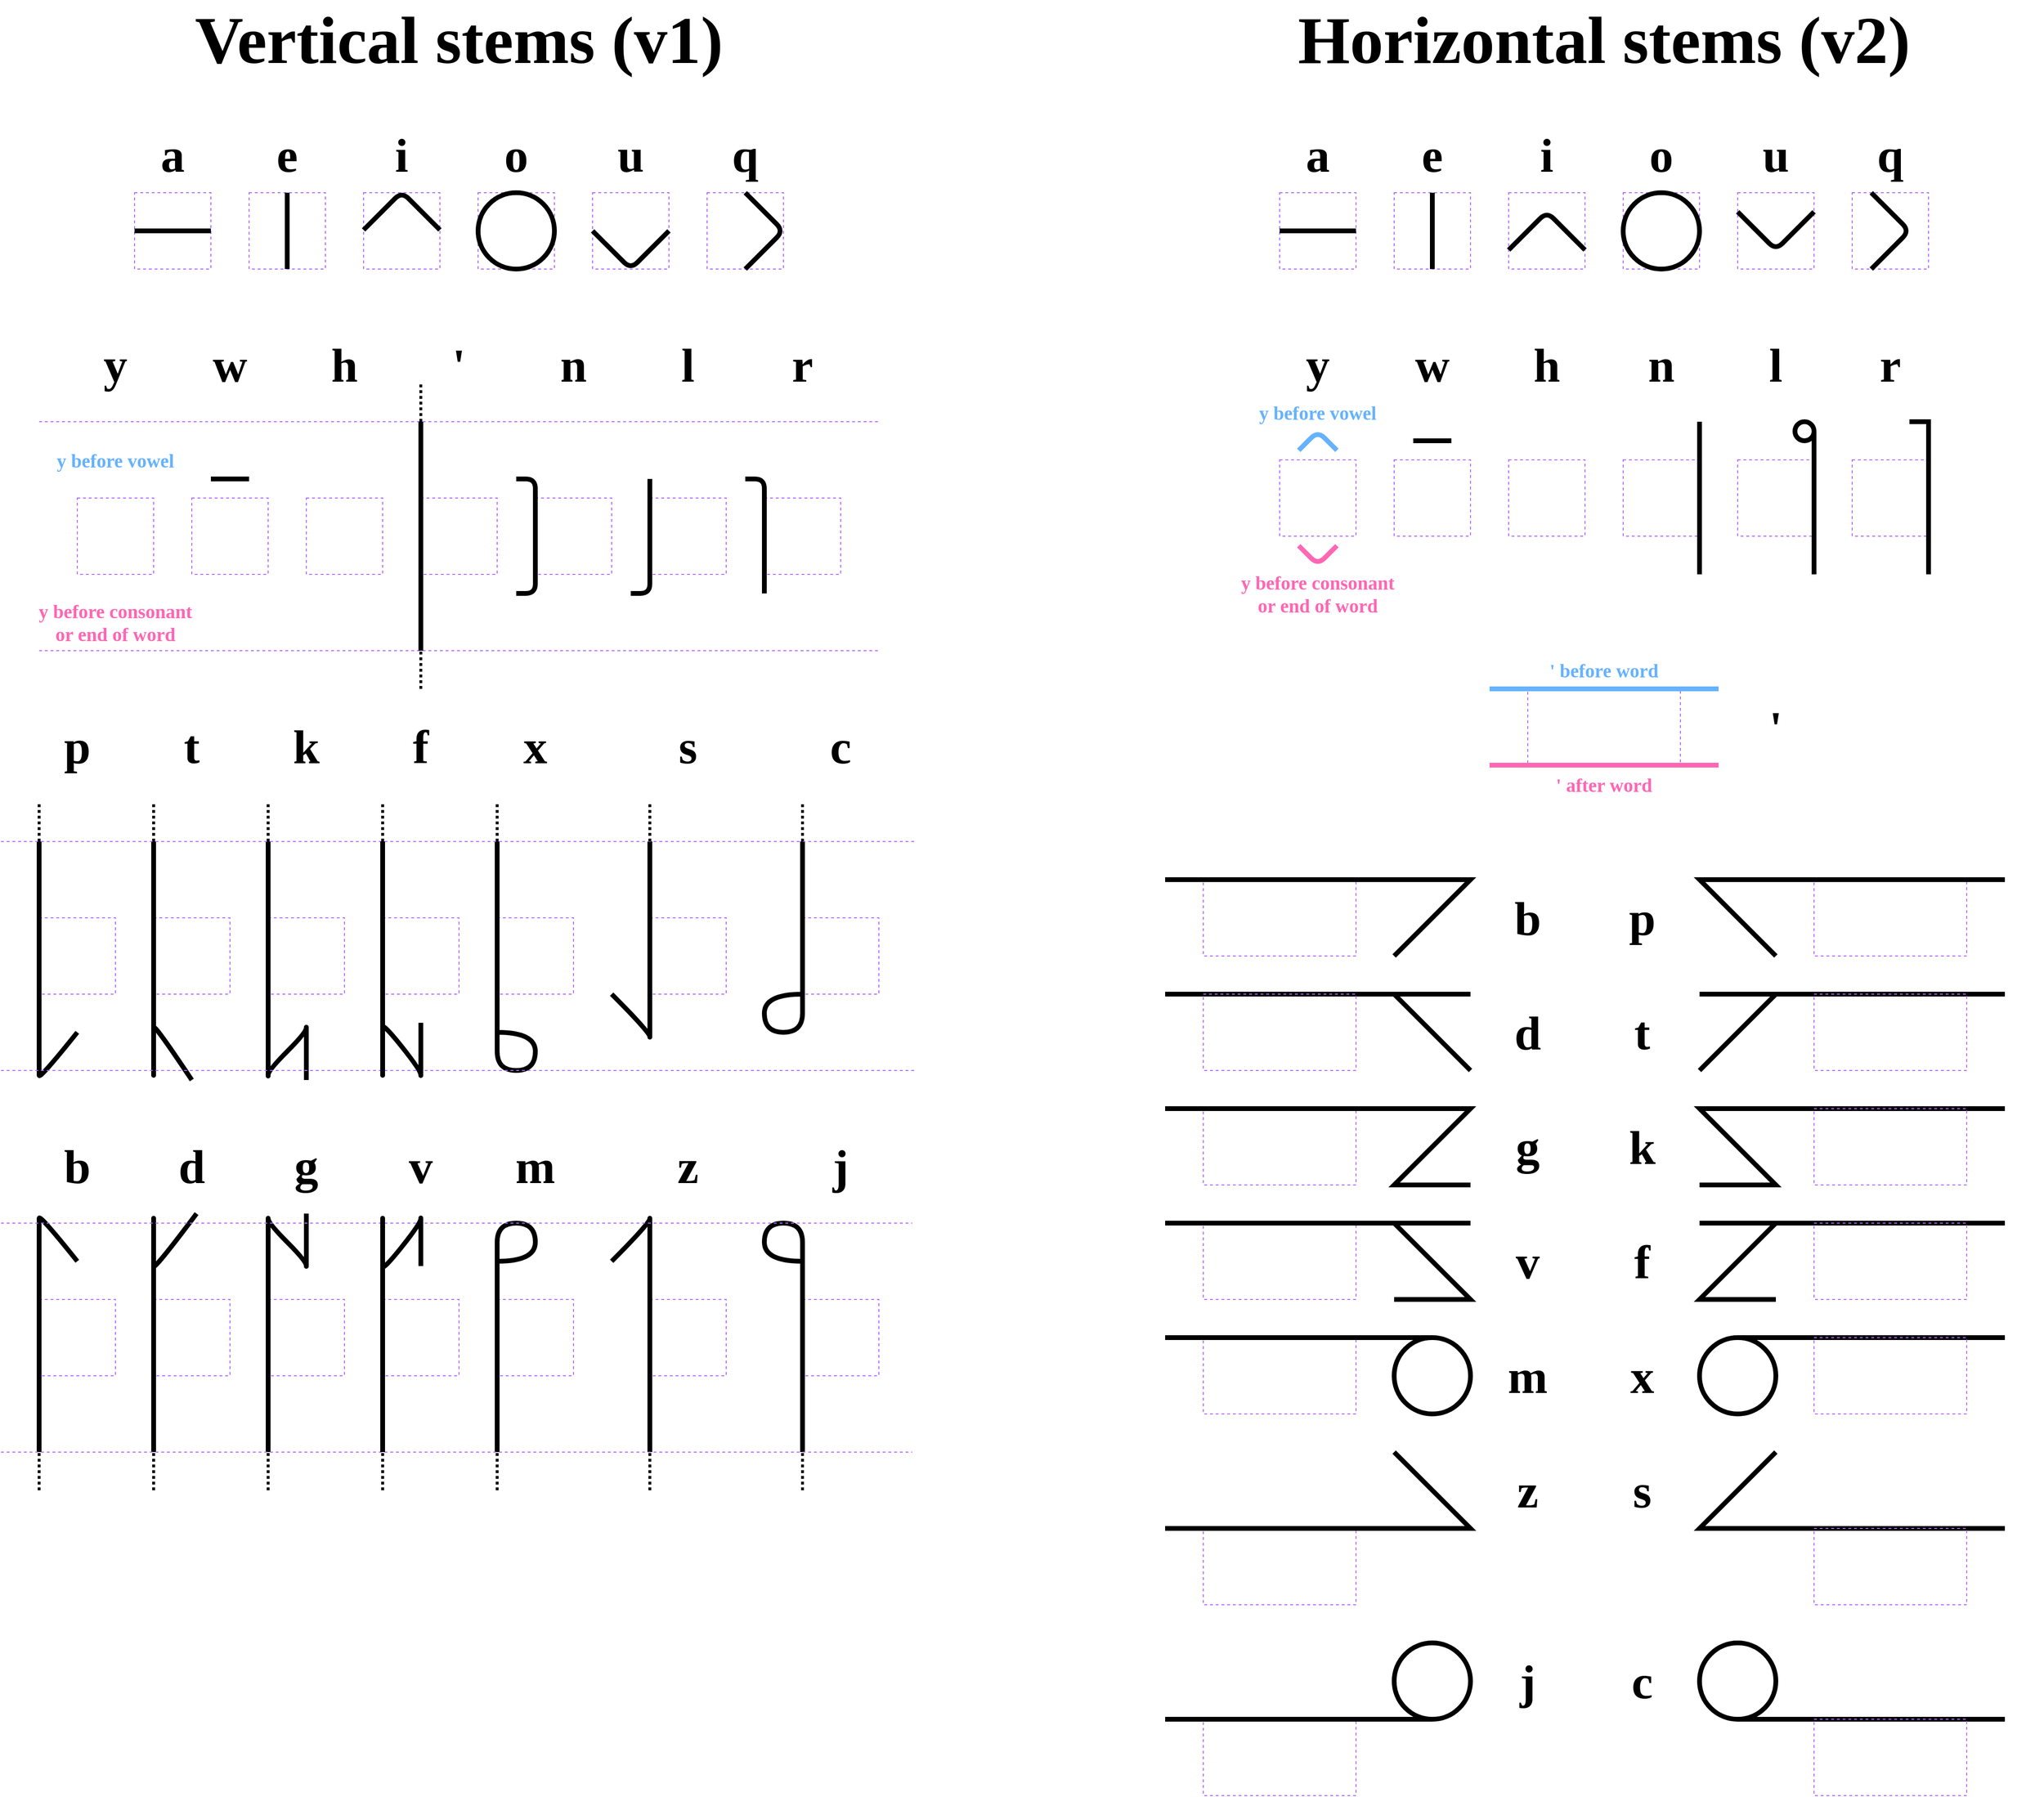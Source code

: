 <mxfile version="13.3.1" type="device"><diagram id="k0XaX9fI7BZwx_MRBERr" name="Page-1"><mxGraphModel dx="2844" dy="2170" grid="1" gridSize="10" guides="0" tooltips="1" connect="1" arrows="0" fold="1" page="0" pageScale="1" pageWidth="850" pageHeight="1100" math="0" shadow="0" extFonts="Rajdhani^https://fonts.googleapis.com/css?family=Rajdhani"><root><mxCell id="0"/><mxCell id="1" parent="0"/><mxCell id="OvZu4jx4xfz9wd3_qMAj-59" value="" style="rounded=0;whiteSpace=wrap;html=1;fillColor=none;fontFamily=Rajdhani;fontSize=20;dashed=1;strokeColor=#B266FF;" vertex="1" parent="1"><mxGeometry x="1920" y="800" width="160" height="80" as="geometry"/></mxCell><mxCell id="OvZu4jx4xfz9wd3_qMAj-22" value="" style="rounded=0;whiteSpace=wrap;html=1;fillColor=none;fontFamily=Rajdhani;fontSize=20;dashed=1;strokeColor=#B266FF;" vertex="1" parent="1"><mxGeometry x="1360" y="80" width="80" height="80" as="geometry"/></mxCell><mxCell id="OvZu4jx4xfz9wd3_qMAj-23" value="" style="rounded=0;whiteSpace=wrap;html=1;fillColor=none;fontFamily=Rajdhani;fontSize=20;dashed=1;strokeColor=#B266FF;" vertex="1" parent="1"><mxGeometry x="1480" y="80" width="80" height="80" as="geometry"/></mxCell><mxCell id="OvZu4jx4xfz9wd3_qMAj-25" value="" style="rounded=0;whiteSpace=wrap;html=1;fillColor=none;fontFamily=Rajdhani;fontSize=20;dashed=1;strokeColor=#B266FF;" vertex="1" parent="1"><mxGeometry x="1600" y="80" width="80" height="80" as="geometry"/></mxCell><mxCell id="OvZu4jx4xfz9wd3_qMAj-26" value="" style="rounded=0;whiteSpace=wrap;html=1;fillColor=none;fontFamily=Rajdhani;fontSize=20;dashed=1;strokeColor=#B266FF;" vertex="1" parent="1"><mxGeometry x="1720" y="80" width="80" height="80" as="geometry"/></mxCell><mxCell id="OvZu4jx4xfz9wd3_qMAj-27" value="" style="rounded=0;whiteSpace=wrap;html=1;fillColor=none;fontFamily=Rajdhani;fontSize=20;dashed=1;strokeColor=#B266FF;" vertex="1" parent="1"><mxGeometry x="1840" y="80" width="80" height="80" as="geometry"/></mxCell><mxCell id="OvZu4jx4xfz9wd3_qMAj-28" value="" style="rounded=0;whiteSpace=wrap;html=1;fillColor=none;fontFamily=Rajdhani;fontSize=20;dashed=1;strokeColor=#B266FF;" vertex="1" parent="1"><mxGeometry x="1960" y="80" width="80" height="80" as="geometry"/></mxCell><mxCell id="7moQrleMZ8-6Xyr4NgUQ-18" value="" style="rounded=0;whiteSpace=wrap;html=1;fillColor=none;fontFamily=Rajdhani;fontSize=20;dashed=1;strokeColor=#B266FF;" parent="1" vertex="1"><mxGeometry x="400" y="80" width="80" height="80" as="geometry"/></mxCell><mxCell id="7moQrleMZ8-6Xyr4NgUQ-6" value="a" style="text;html=1;strokeColor=none;fillColor=none;align=center;verticalAlign=middle;whiteSpace=wrap;rounded=0;fontFamily=Rajdhani;fontStyle=1;fontSize=50;" parent="1" vertex="1"><mxGeometry x="180" y="20" width="40" height="40" as="geometry"/></mxCell><mxCell id="7moQrleMZ8-6Xyr4NgUQ-19" value="" style="rounded=0;whiteSpace=wrap;html=1;fillColor=none;fontFamily=Rajdhani;fontSize=20;dashed=1;strokeColor=#B266FF;" parent="1" vertex="1"><mxGeometry x="280" y="80" width="80" height="80" as="geometry"/></mxCell><mxCell id="7moQrleMZ8-6Xyr4NgUQ-20" value="" style="rounded=0;whiteSpace=wrap;html=1;fillColor=none;fontFamily=Rajdhani;fontSize=20;dashed=1;strokeColor=#B266FF;" parent="1" vertex="1"><mxGeometry x="160" y="80" width="80" height="80" as="geometry"/></mxCell><mxCell id="7moQrleMZ8-6Xyr4NgUQ-21" value="" style="rounded=0;whiteSpace=wrap;html=1;fillColor=none;fontFamily=Rajdhani;fontSize=20;dashed=1;strokeColor=#B266FF;" parent="1" vertex="1"><mxGeometry x="520" y="80" width="80" height="80" as="geometry"/></mxCell><mxCell id="7moQrleMZ8-6Xyr4NgUQ-22" value="" style="rounded=0;whiteSpace=wrap;html=1;fillColor=none;fontFamily=Rajdhani;fontSize=20;dashed=1;strokeColor=#B266FF;" parent="1" vertex="1"><mxGeometry x="640" y="80" width="80" height="80" as="geometry"/></mxCell><mxCell id="7moQrleMZ8-6Xyr4NgUQ-23" value="" style="rounded=0;whiteSpace=wrap;html=1;fillColor=none;fontFamily=Rajdhani;fontSize=20;dashed=1;strokeColor=#B266FF;" parent="1" vertex="1"><mxGeometry x="760" y="80" width="80" height="80" as="geometry"/></mxCell><mxCell id="7moQrleMZ8-6Xyr4NgUQ-36" value="e" style="text;html=1;strokeColor=none;fillColor=none;align=center;verticalAlign=middle;whiteSpace=wrap;rounded=0;fontFamily=Rajdhani;fontStyle=1;fontSize=50;" parent="1" vertex="1"><mxGeometry x="300" y="20" width="40" height="40" as="geometry"/></mxCell><mxCell id="7moQrleMZ8-6Xyr4NgUQ-37" value="i" style="text;html=1;strokeColor=none;fillColor=none;align=center;verticalAlign=middle;whiteSpace=wrap;rounded=0;fontFamily=Rajdhani;fontStyle=1;fontSize=50;" parent="1" vertex="1"><mxGeometry x="420" y="20" width="40" height="40" as="geometry"/></mxCell><mxCell id="7moQrleMZ8-6Xyr4NgUQ-38" value="o" style="text;html=1;strokeColor=none;fillColor=none;align=center;verticalAlign=middle;whiteSpace=wrap;rounded=0;fontFamily=Rajdhani;fontStyle=1;fontSize=50;" parent="1" vertex="1"><mxGeometry x="540" y="20" width="40" height="40" as="geometry"/></mxCell><mxCell id="7moQrleMZ8-6Xyr4NgUQ-39" value="u" style="text;html=1;strokeColor=none;fillColor=none;align=center;verticalAlign=middle;whiteSpace=wrap;rounded=0;fontFamily=Rajdhani;fontStyle=1;fontSize=50;" parent="1" vertex="1"><mxGeometry x="660" y="20" width="40" height="40" as="geometry"/></mxCell><mxCell id="7moQrleMZ8-6Xyr4NgUQ-40" value="q" style="text;html=1;strokeColor=none;fillColor=none;align=center;verticalAlign=middle;whiteSpace=wrap;rounded=0;fontFamily=Rajdhani;fontStyle=1;fontSize=50;" parent="1" vertex="1"><mxGeometry x="780" y="20" width="40" height="40" as="geometry"/></mxCell><mxCell id="7moQrleMZ8-6Xyr4NgUQ-41" value="" style="ellipse;whiteSpace=wrap;html=1;aspect=fixed;strokeColor=#000000;fillColor=none;fontFamily=Rajdhani;fontSize=50;strokeWidth=5;" parent="1" vertex="1"><mxGeometry x="520" y="80" width="80" height="80" as="geometry"/></mxCell><mxCell id="7moQrleMZ8-6Xyr4NgUQ-66" value="" style="rounded=0;whiteSpace=wrap;html=1;fillColor=none;fontFamily=Rajdhani;fontSize=20;dashed=1;strokeColor=#B266FF;" parent="1" vertex="1"><mxGeometry x="100" y="400" width="80" height="80" as="geometry"/></mxCell><mxCell id="7moQrleMZ8-6Xyr4NgUQ-68" value="y" style="text;html=1;strokeColor=none;fillColor=none;align=center;verticalAlign=middle;whiteSpace=wrap;rounded=0;fontFamily=Rajdhani;fontStyle=1;fontSize=50;" parent="1" vertex="1"><mxGeometry x="120" y="240" width="40" height="40" as="geometry"/></mxCell><mxCell id="7moQrleMZ8-6Xyr4NgUQ-69" value="" style="rounded=0;whiteSpace=wrap;html=1;fillColor=none;fontFamily=Rajdhani;fontSize=20;dashed=1;strokeColor=#B266FF;" parent="1" vertex="1"><mxGeometry x="220" y="400" width="80" height="80" as="geometry"/></mxCell><mxCell id="7moQrleMZ8-6Xyr4NgUQ-71" value="w" style="text;html=1;strokeColor=none;fillColor=none;align=center;verticalAlign=middle;whiteSpace=wrap;rounded=0;fontFamily=Rajdhani;fontStyle=1;fontSize=50;" parent="1" vertex="1"><mxGeometry x="240" y="240" width="40" height="40" as="geometry"/></mxCell><mxCell id="7moQrleMZ8-6Xyr4NgUQ-72" style="edgeStyle=none;rounded=0;orthogonalLoop=1;jettySize=auto;html=1;exitX=0;exitY=0.5;exitDx=0;exitDy=0;startFill=0;endArrow=none;endFill=0;endSize=0;targetPerimeterSpacing=0;strokeWidth=5;fontFamily=Rajdhani;fontSize=50;startSize=5;startArrow=none;" parent="1" source="7moQrleMZ8-6Xyr4NgUQ-20" edge="1"><mxGeometry relative="1" as="geometry"><mxPoint x="240" y="120" as="targetPoint"/></mxGeometry></mxCell><mxCell id="7moQrleMZ8-6Xyr4NgUQ-73" style="edgeStyle=none;rounded=0;orthogonalLoop=1;jettySize=auto;html=1;exitX=0.5;exitY=0;exitDx=0;exitDy=0;startArrow=none;startFill=0;startSize=5;endArrow=none;endFill=0;endSize=0;targetPerimeterSpacing=0;strokeWidth=5;fontFamily=Rajdhani;fontSize=50;" parent="1" source="7moQrleMZ8-6Xyr4NgUQ-19" edge="1"><mxGeometry relative="1" as="geometry"><mxPoint x="320" y="160" as="targetPoint"/><Array as="points"><mxPoint x="320" y="90"/></Array></mxGeometry></mxCell><mxCell id="7moQrleMZ8-6Xyr4NgUQ-74" style="edgeStyle=none;orthogonalLoop=1;jettySize=auto;html=1;exitX=0;exitY=0.5;exitDx=0;exitDy=0;startArrow=none;startFill=0;startSize=5;endArrow=none;endFill=0;endSize=0;targetPerimeterSpacing=0;strokeWidth=5;fontFamily=Rajdhani;fontSize=50;rounded=1;" parent="1" edge="1"><mxGeometry relative="1" as="geometry"><mxPoint x="480" y="119" as="targetPoint"/><Array as="points"><mxPoint x="440" y="79"/></Array><mxPoint x="400" y="119" as="sourcePoint"/></mxGeometry></mxCell><mxCell id="7moQrleMZ8-6Xyr4NgUQ-75" style="edgeStyle=none;rounded=1;orthogonalLoop=1;jettySize=auto;html=1;exitX=0;exitY=0.5;exitDx=0;exitDy=0;startArrow=none;startFill=0;startSize=5;endArrow=none;endFill=0;endSize=0;targetPerimeterSpacing=0;strokeWidth=5;fontFamily=Rajdhani;fontSize=50;entryX=1;entryY=0.5;entryDx=0;entryDy=0;" parent="1" source="7moQrleMZ8-6Xyr4NgUQ-22" target="7moQrleMZ8-6Xyr4NgUQ-22" edge="1"><mxGeometry relative="1" as="geometry"><mxPoint x="725" y="115" as="targetPoint"/><Array as="points"><mxPoint x="680" y="160"/></Array></mxGeometry></mxCell><mxCell id="7moQrleMZ8-6Xyr4NgUQ-76" style="edgeStyle=none;rounded=1;orthogonalLoop=1;jettySize=auto;html=1;exitX=0.5;exitY=0;exitDx=0;exitDy=0;startArrow=none;startFill=0;startSize=5;endArrow=none;endFill=0;endSize=0;targetPerimeterSpacing=0;strokeWidth=5;fontFamily=Rajdhani;fontSize=50;" parent="1" source="7moQrleMZ8-6Xyr4NgUQ-23" edge="1"><mxGeometry relative="1" as="geometry"><mxPoint x="800" y="160" as="targetPoint"/><Array as="points"><mxPoint x="840" y="120"/></Array></mxGeometry></mxCell><mxCell id="7moQrleMZ8-6Xyr4NgUQ-88" style="edgeStyle=none;rounded=1;orthogonalLoop=1;jettySize=auto;html=1;startArrow=none;startFill=0;startSize=5;endArrow=none;endFill=0;endSize=0;targetPerimeterSpacing=0;strokeWidth=5;fontFamily=Rajdhani;fontSize=50;strokeColor=#000000;" parent="1" edge="1"><mxGeometry relative="1" as="geometry"><mxPoint x="240" y="380" as="sourcePoint"/><mxPoint x="280" y="380" as="targetPoint"/><Array as="points"/></mxGeometry></mxCell><mxCell id="7moQrleMZ8-6Xyr4NgUQ-91" value="h" style="text;html=1;strokeColor=none;fillColor=none;align=center;verticalAlign=middle;whiteSpace=wrap;rounded=0;fontFamily=Rajdhani;fontStyle=1;fontSize=50;" parent="1" vertex="1"><mxGeometry x="360" y="240" width="40" height="40" as="geometry"/></mxCell><mxCell id="7moQrleMZ8-6Xyr4NgUQ-92" value="" style="rounded=0;whiteSpace=wrap;html=1;fillColor=none;fontFamily=Rajdhani;fontSize=20;dashed=1;strokeColor=#B266FF;" parent="1" vertex="1"><mxGeometry x="340" y="400" width="80" height="80" as="geometry"/></mxCell><mxCell id="7moQrleMZ8-6Xyr4NgUQ-94" value="n" style="text;html=1;strokeColor=none;fillColor=none;align=center;verticalAlign=middle;whiteSpace=wrap;rounded=0;fontFamily=Rajdhani;fontStyle=1;fontSize=50;" parent="1" vertex="1"><mxGeometry x="600" y="240" width="40" height="40" as="geometry"/></mxCell><mxCell id="7moQrleMZ8-6Xyr4NgUQ-95" value="" style="rounded=0;whiteSpace=wrap;html=1;fillColor=none;fontFamily=Rajdhani;fontSize=20;dashed=1;strokeColor=#B266FF;" parent="1" vertex="1"><mxGeometry x="580" y="400" width="80" height="80" as="geometry"/></mxCell><mxCell id="7moQrleMZ8-6Xyr4NgUQ-96" value="l" style="text;html=1;strokeColor=none;fillColor=none;align=center;verticalAlign=middle;whiteSpace=wrap;rounded=0;fontFamily=Rajdhani;fontStyle=1;fontSize=50;" parent="1" vertex="1"><mxGeometry x="720" y="240" width="40" height="40" as="geometry"/></mxCell><mxCell id="7moQrleMZ8-6Xyr4NgUQ-97" value="" style="rounded=0;whiteSpace=wrap;html=1;fillColor=none;fontFamily=Rajdhani;fontSize=20;dashed=1;strokeColor=#B266FF;" parent="1" vertex="1"><mxGeometry x="700" y="400" width="80" height="80" as="geometry"/></mxCell><mxCell id="7moQrleMZ8-6Xyr4NgUQ-98" value="r" style="text;html=1;strokeColor=none;fillColor=none;align=center;verticalAlign=middle;whiteSpace=wrap;rounded=0;fontFamily=Rajdhani;fontStyle=1;fontSize=50;" parent="1" vertex="1"><mxGeometry x="840" y="240" width="40" height="40" as="geometry"/></mxCell><mxCell id="7moQrleMZ8-6Xyr4NgUQ-99" value="" style="rounded=0;whiteSpace=wrap;html=1;fillColor=none;fontFamily=Rajdhani;fontSize=20;dashed=1;strokeColor=#B266FF;" parent="1" vertex="1"><mxGeometry x="820" y="400" width="80" height="80" as="geometry"/></mxCell><mxCell id="7moQrleMZ8-6Xyr4NgUQ-100" style="edgeStyle=none;rounded=1;orthogonalLoop=1;jettySize=auto;html=1;startArrow=none;startFill=0;startSize=5;endArrow=none;endFill=0;endSize=0;targetPerimeterSpacing=0;strokeWidth=5;fontFamily=Rajdhani;fontSize=50;strokeColor=#000000;" parent="1" edge="1"><mxGeometry relative="1" as="geometry"><mxPoint x="560" y="380" as="sourcePoint"/><mxPoint x="560" y="500" as="targetPoint"/><Array as="points"><mxPoint x="580" y="380"/><mxPoint x="580" y="500"/></Array></mxGeometry></mxCell><mxCell id="7moQrleMZ8-6Xyr4NgUQ-102" style="edgeStyle=none;rounded=1;orthogonalLoop=1;jettySize=auto;html=1;startArrow=none;startFill=0;startSize=5;endArrow=none;endFill=0;endSize=0;targetPerimeterSpacing=0;strokeWidth=5;fontFamily=Rajdhani;fontSize=50;strokeColor=#000000;" parent="1" edge="1"><mxGeometry relative="1" as="geometry"><mxPoint x="700" y="380" as="sourcePoint"/><mxPoint x="680" y="500" as="targetPoint"/><Array as="points"><mxPoint x="700" y="500"/></Array></mxGeometry></mxCell><mxCell id="7moQrleMZ8-6Xyr4NgUQ-104" style="edgeStyle=none;rounded=1;orthogonalLoop=1;jettySize=auto;html=1;startArrow=none;startFill=0;startSize=5;endArrow=none;endFill=0;endSize=0;targetPerimeterSpacing=0;strokeWidth=5;fontFamily=Rajdhani;fontSize=50;strokeColor=#000000;" parent="1" edge="1"><mxGeometry relative="1" as="geometry"><mxPoint x="820" y="500" as="sourcePoint"/><mxPoint x="800" y="380" as="targetPoint"/><Array as="points"><mxPoint x="820" y="380"/></Array></mxGeometry></mxCell><mxCell id="7moQrleMZ8-6Xyr4NgUQ-106" value="" style="rounded=0;whiteSpace=wrap;html=1;fillColor=none;fontFamily=Rajdhani;fontSize=20;dashed=1;strokeColor=#B266FF;" parent="1" vertex="1"><mxGeometry x="60" y="840" width="80" height="80" as="geometry"/></mxCell><mxCell id="7moQrleMZ8-6Xyr4NgUQ-107" value="" style="rounded=0;whiteSpace=wrap;html=1;fillColor=none;fontFamily=Rajdhani;fontSize=20;dashed=1;strokeColor=#B266FF;" parent="1" vertex="1"><mxGeometry x="180" y="840" width="80" height="80" as="geometry"/></mxCell><mxCell id="7moQrleMZ8-6Xyr4NgUQ-108" value="" style="rounded=0;whiteSpace=wrap;html=1;fillColor=none;fontFamily=Rajdhani;fontSize=20;dashed=1;strokeColor=#B266FF;" parent="1" vertex="1"><mxGeometry x="300" y="840" width="80" height="80" as="geometry"/></mxCell><mxCell id="7moQrleMZ8-6Xyr4NgUQ-109" value="" style="rounded=0;whiteSpace=wrap;html=1;fillColor=none;fontFamily=Rajdhani;fontSize=20;dashed=1;strokeColor=#B266FF;" parent="1" vertex="1"><mxGeometry x="420" y="840" width="80" height="80" as="geometry"/></mxCell><mxCell id="7moQrleMZ8-6Xyr4NgUQ-110" value="" style="rounded=0;whiteSpace=wrap;html=1;fillColor=none;fontFamily=Rajdhani;fontSize=20;dashed=1;strokeColor=#B266FF;" parent="1" vertex="1"><mxGeometry x="540" y="840" width="80" height="80" as="geometry"/></mxCell><mxCell id="7moQrleMZ8-6Xyr4NgUQ-111" value="" style="rounded=0;whiteSpace=wrap;html=1;fillColor=none;fontFamily=Rajdhani;fontSize=20;dashed=1;strokeColor=#B266FF;" parent="1" vertex="1"><mxGeometry x="700" y="840" width="80" height="80" as="geometry"/></mxCell><mxCell id="7moQrleMZ8-6Xyr4NgUQ-112" value="s" style="text;html=1;strokeColor=none;fillColor=none;align=center;verticalAlign=middle;whiteSpace=wrap;rounded=0;fontFamily=Rajdhani;fontStyle=1;fontSize=50;" parent="1" vertex="1"><mxGeometry x="720" y="640" width="40" height="40" as="geometry"/></mxCell><mxCell id="7moQrleMZ8-6Xyr4NgUQ-113" value="x" style="text;html=1;strokeColor=none;fillColor=none;align=center;verticalAlign=middle;whiteSpace=wrap;rounded=0;fontFamily=Rajdhani;fontStyle=1;fontSize=50;" parent="1" vertex="1"><mxGeometry x="560" y="640" width="40" height="40" as="geometry"/></mxCell><mxCell id="7moQrleMZ8-6Xyr4NgUQ-114" value="f" style="text;html=1;strokeColor=none;fillColor=none;align=center;verticalAlign=middle;whiteSpace=wrap;rounded=0;fontFamily=Rajdhani;fontStyle=1;fontSize=50;" parent="1" vertex="1"><mxGeometry x="440" y="640" width="40" height="40" as="geometry"/></mxCell><mxCell id="7moQrleMZ8-6Xyr4NgUQ-115" value="k" style="text;html=1;strokeColor=none;fillColor=none;align=center;verticalAlign=middle;whiteSpace=wrap;rounded=0;fontFamily=Rajdhani;fontStyle=1;fontSize=50;" parent="1" vertex="1"><mxGeometry x="320" y="640" width="40" height="40" as="geometry"/></mxCell><mxCell id="7moQrleMZ8-6Xyr4NgUQ-116" value="t" style="text;html=1;strokeColor=none;fillColor=none;align=center;verticalAlign=middle;whiteSpace=wrap;rounded=0;fontFamily=Rajdhani;fontStyle=1;fontSize=50;" parent="1" vertex="1"><mxGeometry x="200" y="640" width="40" height="40" as="geometry"/></mxCell><mxCell id="7moQrleMZ8-6Xyr4NgUQ-117" value="p" style="text;html=1;strokeColor=none;fillColor=none;align=center;verticalAlign=middle;whiteSpace=wrap;rounded=0;fontFamily=Rajdhani;fontStyle=1;fontSize=50;" parent="1" vertex="1"><mxGeometry x="80" y="640" width="40" height="40" as="geometry"/></mxCell><mxCell id="7moQrleMZ8-6Xyr4NgUQ-118" value="" style="rounded=0;whiteSpace=wrap;html=1;fillColor=none;fontFamily=Rajdhani;fontSize=20;dashed=1;strokeColor=#B266FF;" parent="1" vertex="1"><mxGeometry x="860" y="840" width="80" height="80" as="geometry"/></mxCell><mxCell id="7moQrleMZ8-6Xyr4NgUQ-119" value="c" style="text;html=1;strokeColor=none;fillColor=none;align=center;verticalAlign=middle;whiteSpace=wrap;rounded=0;fontFamily=Rajdhani;fontStyle=1;fontSize=50;" parent="1" vertex="1"><mxGeometry x="880" y="640" width="40" height="40" as="geometry"/></mxCell><mxCell id="7moQrleMZ8-6Xyr4NgUQ-121" style="edgeStyle=none;orthogonalLoop=1;jettySize=auto;html=1;startArrow=none;startFill=0;startSize=5;endArrow=none;endFill=0;endSize=0;targetPerimeterSpacing=0;strokeWidth=5;fontFamily=Rajdhani;fontSize=50;strokeColor=#000000;curved=1;" parent="1" edge="1"><mxGeometry relative="1" as="geometry"><mxPoint x="180" y="760" as="sourcePoint"/><mxPoint x="220" y="1010" as="targetPoint"/><Array as="points"><mxPoint x="180" y="1010"/><mxPoint x="180" y="1000"/><mxPoint x="180" y="960"/><mxPoint x="180" y="950"/></Array></mxGeometry></mxCell><mxCell id="7moQrleMZ8-6Xyr4NgUQ-122" style="edgeStyle=none;orthogonalLoop=1;jettySize=auto;html=1;startArrow=none;startFill=0;startSize=5;endArrow=none;endFill=0;endSize=0;targetPerimeterSpacing=0;strokeWidth=5;fontFamily=Rajdhani;fontSize=50;strokeColor=#000000;curved=1;" parent="1" edge="1"><mxGeometry relative="1" as="geometry"><mxPoint x="300" y="760" as="sourcePoint"/><mxPoint x="340" y="1010" as="targetPoint"/><Array as="points"><mxPoint x="300" y="960"/><mxPoint x="300" y="1010"/><mxPoint x="300" y="1000"/><mxPoint x="340" y="960"/><mxPoint x="340" y="950"/></Array></mxGeometry></mxCell><mxCell id="7moQrleMZ8-6Xyr4NgUQ-123" style="edgeStyle=none;orthogonalLoop=1;jettySize=auto;html=1;startArrow=none;startFill=0;startSize=5;endArrow=none;endFill=0;endSize=0;targetPerimeterSpacing=0;strokeWidth=5;fontFamily=Rajdhani;fontSize=50;strokeColor=#000000;curved=1;" parent="1" edge="1"><mxGeometry relative="1" as="geometry"><mxPoint x="540" y="760" as="sourcePoint"/><mxPoint x="540" y="960" as="targetPoint"/><Array as="points"><mxPoint x="540" y="960"/><mxPoint x="540" y="1000"/><mxPoint x="580" y="1000"/><mxPoint x="580" y="960"/></Array></mxGeometry></mxCell><mxCell id="7moQrleMZ8-6Xyr4NgUQ-124" style="edgeStyle=none;orthogonalLoop=1;jettySize=auto;html=1;startArrow=none;startFill=0;startSize=5;endArrow=none;endFill=0;endSize=0;targetPerimeterSpacing=0;strokeWidth=5;fontFamily=Rajdhani;fontSize=50;strokeColor=#000000;curved=1;" parent="1" edge="1"><mxGeometry relative="1" as="geometry"><mxPoint x="60" y="760" as="sourcePoint"/><mxPoint x="100" y="960" as="targetPoint"/><Array as="points"><mxPoint x="60" y="990"/><mxPoint x="60" y="1000"/><mxPoint x="60" y="1010"/></Array></mxGeometry></mxCell><mxCell id="7moQrleMZ8-6Xyr4NgUQ-87" style="edgeStyle=none;rounded=1;orthogonalLoop=1;jettySize=auto;html=1;startArrow=oval;startFill=0;startSize=5;endArrow=block;endFill=1;endSize=0;targetPerimeterSpacing=0;strokeWidth=5;fontFamily=Rajdhani;fontSize=50;strokeColor=#66B2FF;" parent="1" edge="1"><mxGeometry relative="1" as="geometry"><mxPoint x="139.52" y="380" as="sourcePoint"/><mxPoint x="139.52" y="380" as="targetPoint"/><Array as="points"/></mxGeometry></mxCell><mxCell id="7moQrleMZ8-6Xyr4NgUQ-125" style="edgeStyle=none;orthogonalLoop=1;jettySize=auto;html=1;startArrow=none;startFill=0;startSize=5;endArrow=none;endFill=0;endSize=0;targetPerimeterSpacing=0;strokeWidth=5;fontFamily=Rajdhani;fontSize=50;strokeColor=#000000;curved=1;" parent="1" edge="1"><mxGeometry relative="1" as="geometry"><mxPoint x="660" y="920" as="sourcePoint"/><mxPoint x="700" y="760" as="targetPoint"/><Array as="points"><mxPoint x="700" y="960"/><mxPoint x="700" y="970"/></Array></mxGeometry></mxCell><mxCell id="7moQrleMZ8-6Xyr4NgUQ-126" style="edgeStyle=none;orthogonalLoop=1;jettySize=auto;html=1;startArrow=none;startFill=0;startSize=5;endArrow=none;endFill=0;endSize=0;targetPerimeterSpacing=0;strokeWidth=5;fontFamily=Rajdhani;fontSize=50;strokeColor=#000000;curved=1;" parent="1" edge="1"><mxGeometry relative="1" as="geometry"><mxPoint x="860" y="920" as="sourcePoint"/><mxPoint x="860" y="760" as="targetPoint"/><Array as="points"><mxPoint x="820" y="920"/><mxPoint x="820" y="960"/><mxPoint x="860" y="960"/><mxPoint x="860" y="920"/></Array></mxGeometry></mxCell><mxCell id="7moQrleMZ8-6Xyr4NgUQ-127" value="" style="rounded=0;whiteSpace=wrap;html=1;fillColor=none;fontFamily=Rajdhani;fontSize=20;dashed=1;strokeColor=#B266FF;" parent="1" vertex="1"><mxGeometry x="60" y="1240" width="80" height="80" as="geometry"/></mxCell><mxCell id="7moQrleMZ8-6Xyr4NgUQ-128" value="" style="rounded=0;whiteSpace=wrap;html=1;fillColor=none;fontFamily=Rajdhani;fontSize=20;dashed=1;strokeColor=#B266FF;" parent="1" vertex="1"><mxGeometry x="180" y="1240" width="80" height="80" as="geometry"/></mxCell><mxCell id="7moQrleMZ8-6Xyr4NgUQ-129" value="" style="rounded=0;whiteSpace=wrap;html=1;fillColor=none;fontFamily=Rajdhani;fontSize=20;dashed=1;strokeColor=#B266FF;" parent="1" vertex="1"><mxGeometry x="300" y="1240" width="80" height="80" as="geometry"/></mxCell><mxCell id="7moQrleMZ8-6Xyr4NgUQ-130" value="" style="rounded=0;whiteSpace=wrap;html=1;fillColor=none;fontFamily=Rajdhani;fontSize=20;dashed=1;strokeColor=#B266FF;" parent="1" vertex="1"><mxGeometry x="420" y="1240" width="80" height="80" as="geometry"/></mxCell><mxCell id="7moQrleMZ8-6Xyr4NgUQ-131" value="" style="rounded=0;whiteSpace=wrap;html=1;fillColor=none;fontFamily=Rajdhani;fontSize=20;dashed=1;strokeColor=#B266FF;" parent="1" vertex="1"><mxGeometry x="540" y="1240" width="80" height="80" as="geometry"/></mxCell><mxCell id="7moQrleMZ8-6Xyr4NgUQ-132" value="" style="rounded=0;whiteSpace=wrap;html=1;fillColor=none;fontFamily=Rajdhani;fontSize=20;dashed=1;strokeColor=#B266FF;" parent="1" vertex="1"><mxGeometry x="700" y="1240" width="80" height="80" as="geometry"/></mxCell><mxCell id="7moQrleMZ8-6Xyr4NgUQ-133" value="z" style="text;html=1;strokeColor=none;fillColor=none;align=center;verticalAlign=middle;whiteSpace=wrap;rounded=0;fontFamily=Rajdhani;fontStyle=1;fontSize=50;" parent="1" vertex="1"><mxGeometry x="720" y="1080" width="40" height="40" as="geometry"/></mxCell><mxCell id="7moQrleMZ8-6Xyr4NgUQ-134" value="m" style="text;html=1;strokeColor=none;fillColor=none;align=center;verticalAlign=middle;whiteSpace=wrap;rounded=0;fontFamily=Rajdhani;fontStyle=1;fontSize=50;" parent="1" vertex="1"><mxGeometry x="560" y="1080" width="40" height="40" as="geometry"/></mxCell><mxCell id="7moQrleMZ8-6Xyr4NgUQ-135" value="v" style="text;html=1;strokeColor=none;fillColor=none;align=center;verticalAlign=middle;whiteSpace=wrap;rounded=0;fontFamily=Rajdhani;fontStyle=1;fontSize=50;" parent="1" vertex="1"><mxGeometry x="440" y="1080" width="40" height="40" as="geometry"/></mxCell><mxCell id="7moQrleMZ8-6Xyr4NgUQ-136" value="g" style="text;html=1;strokeColor=none;fillColor=none;align=center;verticalAlign=middle;whiteSpace=wrap;rounded=0;fontFamily=Rajdhani;fontStyle=1;fontSize=50;" parent="1" vertex="1"><mxGeometry x="320" y="1080" width="40" height="40" as="geometry"/></mxCell><mxCell id="7moQrleMZ8-6Xyr4NgUQ-137" value="d" style="text;html=1;strokeColor=none;fillColor=none;align=center;verticalAlign=middle;whiteSpace=wrap;rounded=0;fontFamily=Rajdhani;fontStyle=1;fontSize=50;" parent="1" vertex="1"><mxGeometry x="200" y="1080" width="40" height="40" as="geometry"/></mxCell><mxCell id="7moQrleMZ8-6Xyr4NgUQ-138" value="b" style="text;html=1;strokeColor=none;fillColor=none;align=center;verticalAlign=middle;whiteSpace=wrap;rounded=0;fontFamily=Rajdhani;fontStyle=1;fontSize=50;" parent="1" vertex="1"><mxGeometry x="80" y="1080" width="40" height="40" as="geometry"/></mxCell><mxCell id="7moQrleMZ8-6Xyr4NgUQ-139" value="" style="rounded=0;whiteSpace=wrap;html=1;fillColor=none;fontFamily=Rajdhani;fontSize=20;dashed=1;strokeColor=#B266FF;" parent="1" vertex="1"><mxGeometry x="860" y="1240" width="80" height="80" as="geometry"/></mxCell><mxCell id="7moQrleMZ8-6Xyr4NgUQ-140" value="j" style="text;html=1;strokeColor=none;fillColor=none;align=center;verticalAlign=middle;whiteSpace=wrap;rounded=0;fontFamily=Rajdhani;fontStyle=1;fontSize=50;" parent="1" vertex="1"><mxGeometry x="880" y="1080" width="40" height="40" as="geometry"/></mxCell><mxCell id="7moQrleMZ8-6Xyr4NgUQ-141" style="edgeStyle=none;orthogonalLoop=1;jettySize=auto;html=1;startArrow=none;startFill=0;startSize=5;endArrow=none;endFill=0;endSize=0;targetPerimeterSpacing=0;strokeWidth=5;fontFamily=Rajdhani;fontSize=50;strokeColor=#000000;curved=1;" parent="1" edge="1"><mxGeometry relative="1" as="geometry"><mxPoint x="60" y="1400" as="sourcePoint"/><mxPoint x="100" y="1200" as="targetPoint"/><Array as="points"><mxPoint x="60" y="1170"/><mxPoint x="60" y="1160"/><mxPoint x="60" y="1150"/></Array></mxGeometry></mxCell><mxCell id="7moQrleMZ8-6Xyr4NgUQ-146" style="edgeStyle=none;orthogonalLoop=1;jettySize=auto;html=1;startArrow=none;startFill=0;startSize=5;endArrow=none;endFill=0;endSize=0;targetPerimeterSpacing=0;strokeWidth=5;fontFamily=Rajdhani;fontSize=50;strokeColor=#000000;curved=1;" parent="1" edge="1"><mxGeometry relative="1" as="geometry"><mxPoint x="660" y="1200" as="sourcePoint"/><mxPoint x="700" y="1400" as="targetPoint"/><Array as="points"><mxPoint x="700" y="1160"/><mxPoint x="700" y="1150"/></Array></mxGeometry></mxCell><mxCell id="7moQrleMZ8-6Xyr4NgUQ-148" style="edgeStyle=none;orthogonalLoop=1;jettySize=auto;html=1;startArrow=none;startFill=0;startSize=5;endArrow=none;endFill=0;endSize=0;targetPerimeterSpacing=0;strokeWidth=5;fontFamily=Rajdhani;fontSize=50;strokeColor=#000000;curved=1;" parent="1" edge="1"><mxGeometry relative="1" as="geometry"><mxPoint x="180" y="1400" as="sourcePoint"/><mxPoint x="225" y="1150" as="targetPoint"/><Array as="points"><mxPoint x="180" y="1150"/><mxPoint x="180" y="1160"/><mxPoint x="180" y="1200"/><mxPoint x="180" y="1210"/></Array></mxGeometry></mxCell><mxCell id="7moQrleMZ8-6Xyr4NgUQ-149" style="edgeStyle=none;orthogonalLoop=1;jettySize=auto;html=1;startArrow=none;startFill=0;startSize=5;endArrow=none;endFill=0;endSize=0;targetPerimeterSpacing=0;strokeWidth=5;fontFamily=Rajdhani;fontSize=50;strokeColor=#000000;curved=1;" parent="1" edge="1"><mxGeometry relative="1" as="geometry"><mxPoint x="300" y="1400" as="sourcePoint"/><mxPoint x="340" y="1150" as="targetPoint"/><Array as="points"><mxPoint x="300" y="1150"/><mxPoint x="300" y="1160"/><mxPoint x="340" y="1200"/><mxPoint x="340" y="1210"/></Array></mxGeometry></mxCell><mxCell id="7moQrleMZ8-6Xyr4NgUQ-150" style="edgeStyle=none;orthogonalLoop=1;jettySize=auto;html=1;startArrow=none;startFill=0;startSize=5;endArrow=none;endFill=0;endSize=0;targetPerimeterSpacing=0;strokeWidth=5;fontFamily=Rajdhani;fontSize=50;strokeColor=#000000;curved=1;" parent="1" edge="1"><mxGeometry relative="1" as="geometry"><mxPoint x="540" y="1400" as="sourcePoint"/><mxPoint x="540" y="1200" as="targetPoint"/><Array as="points"><mxPoint x="540" y="1200"/><mxPoint x="540" y="1160"/><mxPoint x="580" y="1160"/><mxPoint x="580" y="1200"/></Array></mxGeometry></mxCell><mxCell id="7moQrleMZ8-6Xyr4NgUQ-152" style="edgeStyle=none;orthogonalLoop=1;jettySize=auto;html=1;startArrow=none;startFill=0;startSize=5;endArrow=none;endFill=0;endSize=0;targetPerimeterSpacing=0;strokeWidth=5;fontFamily=Rajdhani;fontSize=50;strokeColor=#000000;curved=1;" parent="1" edge="1"><mxGeometry relative="1" as="geometry"><mxPoint x="860" y="1200" as="sourcePoint"/><mxPoint x="860" y="1400" as="targetPoint"/><Array as="points"><mxPoint x="820" y="1200"/><mxPoint x="820" y="1160"/><mxPoint x="860" y="1160"/><mxPoint x="860" y="1200"/></Array></mxGeometry></mxCell><mxCell id="7moQrleMZ8-6Xyr4NgUQ-175" value="" style="endArrow=none;dashed=1;html=1;strokeColor=#B266FF;strokeWidth=1;fontFamily=Rajdhani;fontSize=50;" parent="1" edge="1"><mxGeometry width="50" height="50" relative="1" as="geometry"><mxPoint x="20" y="760" as="sourcePoint"/><mxPoint x="980" y="760" as="targetPoint"/></mxGeometry></mxCell><mxCell id="7moQrleMZ8-6Xyr4NgUQ-176" value="" style="endArrow=none;dashed=1;html=1;strokeColor=#B266FF;strokeWidth=1;fontFamily=Rajdhani;fontSize=50;" parent="1" edge="1"><mxGeometry width="50" height="50" relative="1" as="geometry"><mxPoint x="20" y="1000" as="sourcePoint"/><mxPoint x="980" y="1000" as="targetPoint"/></mxGeometry></mxCell><mxCell id="7moQrleMZ8-6Xyr4NgUQ-177" value="" style="endArrow=none;dashed=1;html=1;strokeColor=#B266FF;strokeWidth=1;fontFamily=Rajdhani;fontSize=50;" parent="1" edge="1"><mxGeometry width="50" height="50" relative="1" as="geometry"><mxPoint x="20" y="1160" as="sourcePoint"/><mxPoint x="975" y="1160" as="targetPoint"/></mxGeometry></mxCell><mxCell id="7moQrleMZ8-6Xyr4NgUQ-178" value="" style="endArrow=none;dashed=1;html=1;strokeColor=#B266FF;strokeWidth=1;fontFamily=Rajdhani;fontSize=50;" parent="1" edge="1"><mxGeometry width="50" height="50" relative="1" as="geometry"><mxPoint x="20" y="1400" as="sourcePoint"/><mxPoint x="975" y="1400" as="targetPoint"/></mxGeometry></mxCell><mxCell id="7moQrleMZ8-6Xyr4NgUQ-179" value="" style="endArrow=none;dashed=1;html=1;strokeColor=#B266FF;strokeWidth=1;fontFamily=Rajdhani;fontSize=50;" parent="1" edge="1"><mxGeometry width="50" height="50" relative="1" as="geometry"><mxPoint x="60" y="320" as="sourcePoint"/><mxPoint x="940" y="320" as="targetPoint"/></mxGeometry></mxCell><mxCell id="7moQrleMZ8-6Xyr4NgUQ-180" value="" style="endArrow=none;dashed=1;html=1;strokeColor=#B266FF;strokeWidth=1;fontFamily=Rajdhani;fontSize=50;" parent="1" edge="1"><mxGeometry width="50" height="50" relative="1" as="geometry"><mxPoint x="60" y="560" as="sourcePoint"/><mxPoint x="940" y="560" as="targetPoint"/></mxGeometry></mxCell><mxCell id="4yXpss4rAO5J2jOX5ZLE-2" style="edgeStyle=none;rounded=1;orthogonalLoop=1;jettySize=auto;html=1;startArrow=oval;startFill=0;startSize=5;endArrow=block;endFill=1;endSize=0;targetPerimeterSpacing=0;strokeWidth=5;fontFamily=Rajdhani;fontSize=50;strokeColor=#FF66B3;" parent="1" edge="1"><mxGeometry relative="1" as="geometry"><mxPoint x="140.0" y="500" as="sourcePoint"/><mxPoint x="140.0" y="500" as="targetPoint"/><Array as="points"/></mxGeometry></mxCell><mxCell id="4yXpss4rAO5J2jOX5ZLE-3" value="'" style="text;html=1;strokeColor=none;fillColor=none;align=center;verticalAlign=middle;whiteSpace=wrap;rounded=0;fontFamily=Rajdhani;fontStyle=1;fontSize=50;" parent="1" vertex="1"><mxGeometry x="480" y="240" width="40" height="40" as="geometry"/></mxCell><mxCell id="4yXpss4rAO5J2jOX5ZLE-4" value="" style="rounded=0;whiteSpace=wrap;html=1;fillColor=none;fontFamily=Rajdhani;fontSize=20;dashed=1;strokeColor=#B266FF;" parent="1" vertex="1"><mxGeometry x="460" y="400" width="80" height="80" as="geometry"/></mxCell><mxCell id="4yXpss4rAO5J2jOX5ZLE-5" style="edgeStyle=none;rounded=0;orthogonalLoop=1;jettySize=auto;html=1;startArrow=none;startFill=0;startSize=5;endArrow=none;endFill=0;endSize=0;targetPerimeterSpacing=0;strokeWidth=5;fontFamily=Rajdhani;fontSize=50;strokeColor=#000000;" parent="1" edge="1"><mxGeometry relative="1" as="geometry"><mxPoint x="460" y="320" as="sourcePoint"/><mxPoint x="460" y="560" as="targetPoint"/></mxGeometry></mxCell><mxCell id="4yXpss4rAO5J2jOX5ZLE-6" style="edgeStyle=none;orthogonalLoop=1;jettySize=auto;html=1;startArrow=none;startFill=0;startSize=5;endArrow=none;endFill=0;endSize=0;targetPerimeterSpacing=0;strokeWidth=5;fontFamily=Rajdhani;fontSize=50;strokeColor=#000000;curved=1;" parent="1" edge="1"><mxGeometry relative="1" as="geometry"><mxPoint x="460" y="950" as="sourcePoint"/><mxPoint x="420" y="760" as="targetPoint"/><Array as="points"><mxPoint x="460" y="1010"/><mxPoint x="460" y="1000"/><mxPoint x="420" y="950"/><mxPoint x="420" y="960"/><mxPoint x="420" y="1000"/><mxPoint x="420" y="1010"/></Array></mxGeometry></mxCell><mxCell id="4yXpss4rAO5J2jOX5ZLE-7" style="edgeStyle=none;orthogonalLoop=1;jettySize=auto;html=1;startArrow=none;startFill=0;startSize=5;endArrow=none;endFill=0;endSize=0;targetPerimeterSpacing=0;strokeWidth=5;fontFamily=Rajdhani;fontSize=50;strokeColor=#000000;curved=1;" parent="1" edge="1"><mxGeometry relative="1" as="geometry"><mxPoint x="420" y="1400" as="sourcePoint"/><mxPoint x="460" y="1205" as="targetPoint"/><Array as="points"><mxPoint x="420" y="1150"/><mxPoint x="420" y="1160"/><mxPoint x="420" y="1200"/><mxPoint x="420" y="1210"/><mxPoint x="460" y="1160"/><mxPoint x="460" y="1150"/></Array></mxGeometry></mxCell><mxCell id="JZLgSAGbK7c3lGZAsmws-1" value="y before vowel" style="text;html=1;strokeColor=none;fillColor=none;align=center;verticalAlign=middle;whiteSpace=wrap;rounded=0;fontFamily=Rajdhani;fontStyle=1;fontSize=20;fontColor=#66B2FF;" parent="1" vertex="1"><mxGeometry x="60" y="340" width="160" height="40" as="geometry"/></mxCell><mxCell id="JZLgSAGbK7c3lGZAsmws-2" value="y before consonant&lt;br&gt;or end of word" style="text;html=1;strokeColor=none;fillColor=none;align=center;verticalAlign=middle;whiteSpace=wrap;rounded=0;fontFamily=Rajdhani;fontStyle=1;fontSize=20;fontColor=#FF66B3;" parent="1" vertex="1"><mxGeometry x="40" y="510" width="200" height="40" as="geometry"/></mxCell><mxCell id="JZLgSAGbK7c3lGZAsmws-3" value="" style="endArrow=none;dashed=1;html=1;strokeColor=#000000;fontSize=20;fontColor=#FF66B3;strokeWidth=3;dashPattern=1 1;" parent="1" edge="1"><mxGeometry width="50" height="50" relative="1" as="geometry"><mxPoint x="60" y="760" as="sourcePoint"/><mxPoint x="60" y="720" as="targetPoint"/></mxGeometry></mxCell><mxCell id="JZLgSAGbK7c3lGZAsmws-4" value="" style="endArrow=none;dashed=1;html=1;strokeColor=#000000;fontSize=20;fontColor=#FF66B3;strokeWidth=3;dashPattern=1 1;" parent="1" edge="1"><mxGeometry width="50" height="50" relative="1" as="geometry"><mxPoint x="180" y="760" as="sourcePoint"/><mxPoint x="180" y="720" as="targetPoint"/></mxGeometry></mxCell><mxCell id="JZLgSAGbK7c3lGZAsmws-5" value="" style="endArrow=none;dashed=1;html=1;strokeColor=#000000;fontSize=20;fontColor=#FF66B3;strokeWidth=3;dashPattern=1 1;" parent="1" edge="1"><mxGeometry width="50" height="50" relative="1" as="geometry"><mxPoint x="300" y="760" as="sourcePoint"/><mxPoint x="300" y="720" as="targetPoint"/></mxGeometry></mxCell><mxCell id="JZLgSAGbK7c3lGZAsmws-6" value="" style="endArrow=none;dashed=1;html=1;strokeColor=#000000;fontSize=20;fontColor=#FF66B3;strokeWidth=3;dashPattern=1 1;" parent="1" edge="1"><mxGeometry width="50" height="50" relative="1" as="geometry"><mxPoint x="420" y="760" as="sourcePoint"/><mxPoint x="420" y="720" as="targetPoint"/></mxGeometry></mxCell><mxCell id="JZLgSAGbK7c3lGZAsmws-7" value="" style="endArrow=none;dashed=1;html=1;strokeColor=#000000;fontSize=20;fontColor=#FF66B3;strokeWidth=3;dashPattern=1 1;" parent="1" edge="1"><mxGeometry width="50" height="50" relative="1" as="geometry"><mxPoint x="540" y="760" as="sourcePoint"/><mxPoint x="540" y="720" as="targetPoint"/></mxGeometry></mxCell><mxCell id="JZLgSAGbK7c3lGZAsmws-8" value="" style="endArrow=none;dashed=1;html=1;strokeColor=#000000;fontSize=20;fontColor=#FF66B3;strokeWidth=3;dashPattern=1 1;" parent="1" edge="1"><mxGeometry width="50" height="50" relative="1" as="geometry"><mxPoint x="700" y="760" as="sourcePoint"/><mxPoint x="700" y="720" as="targetPoint"/></mxGeometry></mxCell><mxCell id="JZLgSAGbK7c3lGZAsmws-9" value="" style="endArrow=none;dashed=1;html=1;strokeColor=#000000;fontSize=20;fontColor=#FF66B3;strokeWidth=3;dashPattern=1 1;" parent="1" edge="1"><mxGeometry width="50" height="50" relative="1" as="geometry"><mxPoint x="860" y="760" as="sourcePoint"/><mxPoint x="860" y="720" as="targetPoint"/></mxGeometry></mxCell><mxCell id="JZLgSAGbK7c3lGZAsmws-10" value="" style="endArrow=none;dashed=1;html=1;strokeColor=#000000;fontSize=20;fontColor=#FF66B3;strokeWidth=3;dashPattern=1 1;" parent="1" edge="1"><mxGeometry width="50" height="50" relative="1" as="geometry"><mxPoint x="60" y="1440" as="sourcePoint"/><mxPoint x="60" y="1400" as="targetPoint"/></mxGeometry></mxCell><mxCell id="JZLgSAGbK7c3lGZAsmws-11" value="" style="endArrow=none;dashed=1;html=1;strokeColor=#000000;fontSize=20;fontColor=#FF66B3;strokeWidth=3;dashPattern=1 1;" parent="1" edge="1"><mxGeometry width="50" height="50" relative="1" as="geometry"><mxPoint x="180" y="1440" as="sourcePoint"/><mxPoint x="180" y="1400" as="targetPoint"/></mxGeometry></mxCell><mxCell id="JZLgSAGbK7c3lGZAsmws-12" value="" style="endArrow=none;dashed=1;html=1;strokeColor=#000000;fontSize=20;fontColor=#FF66B3;strokeWidth=3;dashPattern=1 1;" parent="1" edge="1"><mxGeometry width="50" height="50" relative="1" as="geometry"><mxPoint x="300" y="1440" as="sourcePoint"/><mxPoint x="300" y="1400" as="targetPoint"/></mxGeometry></mxCell><mxCell id="JZLgSAGbK7c3lGZAsmws-13" value="" style="endArrow=none;dashed=1;html=1;strokeColor=#000000;fontSize=20;fontColor=#FF66B3;strokeWidth=3;dashPattern=1 1;" parent="1" edge="1"><mxGeometry width="50" height="50" relative="1" as="geometry"><mxPoint x="420" y="1440" as="sourcePoint"/><mxPoint x="420" y="1400" as="targetPoint"/></mxGeometry></mxCell><mxCell id="JZLgSAGbK7c3lGZAsmws-14" value="" style="endArrow=none;dashed=1;html=1;strokeColor=#000000;fontSize=20;fontColor=#FF66B3;strokeWidth=3;dashPattern=1 1;" parent="1" edge="1"><mxGeometry width="50" height="50" relative="1" as="geometry"><mxPoint x="540" y="1440" as="sourcePoint"/><mxPoint x="540" y="1400" as="targetPoint"/></mxGeometry></mxCell><mxCell id="JZLgSAGbK7c3lGZAsmws-15" value="" style="endArrow=none;dashed=1;html=1;strokeColor=#000000;fontSize=20;fontColor=#FF66B3;strokeWidth=3;dashPattern=1 1;" parent="1" edge="1"><mxGeometry width="50" height="50" relative="1" as="geometry"><mxPoint x="700" y="1440" as="sourcePoint"/><mxPoint x="700" y="1400" as="targetPoint"/></mxGeometry></mxCell><mxCell id="JZLgSAGbK7c3lGZAsmws-16" value="" style="endArrow=none;dashed=1;html=1;strokeColor=#000000;fontSize=20;fontColor=#FF66B3;strokeWidth=3;dashPattern=1 1;" parent="1" edge="1"><mxGeometry width="50" height="50" relative="1" as="geometry"><mxPoint x="860" y="1440" as="sourcePoint"/><mxPoint x="860" y="1400" as="targetPoint"/></mxGeometry></mxCell><mxCell id="JZLgSAGbK7c3lGZAsmws-17" value="" style="endArrow=none;dashed=1;html=1;strokeColor=#000000;fontSize=20;fontColor=#FF66B3;strokeWidth=3;dashPattern=1 1;" parent="1" edge="1"><mxGeometry width="50" height="50" relative="1" as="geometry"><mxPoint x="460" y="600" as="sourcePoint"/><mxPoint x="460" y="560" as="targetPoint"/></mxGeometry></mxCell><mxCell id="JZLgSAGbK7c3lGZAsmws-18" value="" style="endArrow=none;dashed=1;html=1;strokeColor=#000000;fontSize=20;fontColor=#FF66B3;strokeWidth=3;dashPattern=1 1;" parent="1" edge="1"><mxGeometry width="50" height="50" relative="1" as="geometry"><mxPoint x="460" y="320" as="sourcePoint"/><mxPoint x="460" y="280" as="targetPoint"/></mxGeometry></mxCell><mxCell id="OvZu4jx4xfz9wd3_qMAj-5" value="a" style="text;html=1;strokeColor=none;fillColor=none;align=center;verticalAlign=middle;whiteSpace=wrap;rounded=0;fontFamily=Rajdhani;fontStyle=1;fontSize=50;" vertex="1" parent="1"><mxGeometry x="1380" y="20" width="40" height="40" as="geometry"/></mxCell><mxCell id="OvZu4jx4xfz9wd3_qMAj-11" value="e" style="text;html=1;strokeColor=none;fillColor=none;align=center;verticalAlign=middle;whiteSpace=wrap;rounded=0;fontFamily=Rajdhani;fontStyle=1;fontSize=50;" vertex="1" parent="1"><mxGeometry x="1500" y="20" width="40" height="40" as="geometry"/></mxCell><mxCell id="OvZu4jx4xfz9wd3_qMAj-12" value="i" style="text;html=1;strokeColor=none;fillColor=none;align=center;verticalAlign=middle;whiteSpace=wrap;rounded=0;fontFamily=Rajdhani;fontStyle=1;fontSize=50;" vertex="1" parent="1"><mxGeometry x="1620" y="20" width="40" height="40" as="geometry"/></mxCell><mxCell id="OvZu4jx4xfz9wd3_qMAj-13" value="o" style="text;html=1;strokeColor=none;fillColor=none;align=center;verticalAlign=middle;whiteSpace=wrap;rounded=0;fontFamily=Rajdhani;fontStyle=1;fontSize=50;" vertex="1" parent="1"><mxGeometry x="1740" y="20" width="40" height="40" as="geometry"/></mxCell><mxCell id="OvZu4jx4xfz9wd3_qMAj-14" value="u" style="text;html=1;strokeColor=none;fillColor=none;align=center;verticalAlign=middle;whiteSpace=wrap;rounded=0;fontFamily=Rajdhani;fontStyle=1;fontSize=50;" vertex="1" parent="1"><mxGeometry x="1860" y="20" width="40" height="40" as="geometry"/></mxCell><mxCell id="OvZu4jx4xfz9wd3_qMAj-15" value="q" style="text;html=1;strokeColor=none;fillColor=none;align=center;verticalAlign=middle;whiteSpace=wrap;rounded=0;fontFamily=Rajdhani;fontStyle=1;fontSize=50;" vertex="1" parent="1"><mxGeometry x="1980" y="20" width="40" height="40" as="geometry"/></mxCell><mxCell id="OvZu4jx4xfz9wd3_qMAj-16" value="" style="ellipse;whiteSpace=wrap;html=1;aspect=fixed;strokeColor=#000000;fillColor=none;fontFamily=Rajdhani;fontSize=50;strokeWidth=5;" vertex="1" parent="1"><mxGeometry x="1720" y="80" width="80" height="80" as="geometry"/></mxCell><mxCell id="OvZu4jx4xfz9wd3_qMAj-17" style="edgeStyle=none;rounded=0;orthogonalLoop=1;jettySize=auto;html=1;exitX=0;exitY=0.5;exitDx=0;exitDy=0;startFill=0;endArrow=none;endFill=0;endSize=0;targetPerimeterSpacing=0;strokeWidth=5;fontFamily=Rajdhani;fontSize=50;startSize=5;startArrow=none;" edge="1" parent="1"><mxGeometry relative="1" as="geometry"><mxPoint x="1440" y="120" as="targetPoint"/><mxPoint x="1360" y="120" as="sourcePoint"/></mxGeometry></mxCell><mxCell id="OvZu4jx4xfz9wd3_qMAj-18" style="edgeStyle=none;rounded=0;orthogonalLoop=1;jettySize=auto;html=1;exitX=0.5;exitY=0;exitDx=0;exitDy=0;startArrow=none;startFill=0;startSize=5;endArrow=none;endFill=0;endSize=0;targetPerimeterSpacing=0;strokeWidth=5;fontFamily=Rajdhani;fontSize=50;" edge="1" parent="1" source="OvZu4jx4xfz9wd3_qMAj-23"><mxGeometry relative="1" as="geometry"><mxPoint x="1520" y="160" as="targetPoint"/><Array as="points"><mxPoint x="1520" y="90"/></Array><mxPoint x="1520" y="80" as="sourcePoint"/></mxGeometry></mxCell><mxCell id="OvZu4jx4xfz9wd3_qMAj-19" style="edgeStyle=none;orthogonalLoop=1;jettySize=auto;html=1;exitX=0;exitY=0.5;exitDx=0;exitDy=0;startArrow=none;startFill=0;startSize=5;endArrow=none;endFill=0;endSize=0;targetPerimeterSpacing=0;strokeWidth=5;fontFamily=Rajdhani;fontSize=50;rounded=1;" edge="1" parent="1"><mxGeometry relative="1" as="geometry"><mxPoint x="1680" y="140" as="targetPoint"/><Array as="points"><mxPoint x="1640" y="100"/></Array><mxPoint x="1600" y="140" as="sourcePoint"/></mxGeometry></mxCell><mxCell id="OvZu4jx4xfz9wd3_qMAj-20" style="edgeStyle=none;rounded=1;orthogonalLoop=1;jettySize=auto;html=1;exitX=0;exitY=0.5;exitDx=0;exitDy=0;startArrow=none;startFill=0;startSize=5;endArrow=none;endFill=0;endSize=0;targetPerimeterSpacing=0;strokeWidth=5;fontFamily=Rajdhani;fontSize=50;entryX=1;entryY=0.5;entryDx=0;entryDy=0;" edge="1" parent="1"><mxGeometry relative="1" as="geometry"><mxPoint x="1920" y="100" as="targetPoint"/><Array as="points"><mxPoint x="1880" y="140"/></Array><mxPoint x="1840" y="100" as="sourcePoint"/></mxGeometry></mxCell><mxCell id="OvZu4jx4xfz9wd3_qMAj-21" style="edgeStyle=none;rounded=1;orthogonalLoop=1;jettySize=auto;html=1;exitX=0.5;exitY=0;exitDx=0;exitDy=0;startArrow=none;startFill=0;startSize=5;endArrow=none;endFill=0;endSize=0;targetPerimeterSpacing=0;strokeWidth=5;fontFamily=Rajdhani;fontSize=50;" edge="1" parent="1"><mxGeometry relative="1" as="geometry"><mxPoint x="1980" y="160" as="targetPoint"/><Array as="points"><mxPoint x="2020" y="120"/></Array><mxPoint x="1980" y="80" as="sourcePoint"/></mxGeometry></mxCell><mxCell id="OvZu4jx4xfz9wd3_qMAj-24" style="edgeStyle=none;rounded=0;orthogonalLoop=1;jettySize=auto;html=1;exitX=0.5;exitY=0;exitDx=0;exitDy=0;startArrow=none;startFill=0;startSize=5;endArrow=none;endFill=0;endSize=0;targetPerimeterSpacing=0;strokeWidth=5;fontFamily=Rajdhani;fontSize=50;" edge="1" parent="1" target="OvZu4jx4xfz9wd3_qMAj-23"><mxGeometry relative="1" as="geometry"><mxPoint x="1520" y="160" as="targetPoint"/><Array as="points"/><mxPoint x="1520" y="80" as="sourcePoint"/></mxGeometry></mxCell><mxCell id="OvZu4jx4xfz9wd3_qMAj-29" value="" style="rounded=0;whiteSpace=wrap;html=1;fillColor=none;fontFamily=Rajdhani;fontSize=20;dashed=1;strokeColor=#B266FF;" vertex="1" parent="1"><mxGeometry x="1360" y="360" width="80" height="80" as="geometry"/></mxCell><mxCell id="OvZu4jx4xfz9wd3_qMAj-30" style="edgeStyle=none;rounded=1;orthogonalLoop=1;jettySize=auto;html=1;startArrow=none;startFill=0;startSize=5;endArrow=none;endFill=0;endSize=0;targetPerimeterSpacing=0;strokeWidth=5;fontFamily=Rajdhani;fontSize=50;strokeColor=#66B2FF;" edge="1" parent="1"><mxGeometry relative="1" as="geometry"><mxPoint x="1380" y="350" as="sourcePoint"/><mxPoint x="1420" y="350" as="targetPoint"/><Array as="points"><mxPoint x="1400" y="330"/></Array></mxGeometry></mxCell><mxCell id="OvZu4jx4xfz9wd3_qMAj-31" value="y before vowel" style="text;html=1;strokeColor=none;fillColor=none;align=center;verticalAlign=middle;whiteSpace=wrap;rounded=0;fontFamily=Rajdhani;fontStyle=1;fontSize=20;fontColor=#66B2FF;" vertex="1" parent="1"><mxGeometry x="1320" y="290" width="160" height="40" as="geometry"/></mxCell><mxCell id="OvZu4jx4xfz9wd3_qMAj-32" value="y before consonant&lt;br&gt;or end of word" style="text;html=1;strokeColor=none;fillColor=none;align=center;verticalAlign=middle;whiteSpace=wrap;rounded=0;fontFamily=Rajdhani;fontStyle=1;fontSize=20;fontColor=#FF66B3;" vertex="1" parent="1"><mxGeometry x="1300" y="480" width="200" height="40" as="geometry"/></mxCell><mxCell id="OvZu4jx4xfz9wd3_qMAj-33" style="edgeStyle=none;rounded=1;orthogonalLoop=1;jettySize=auto;html=1;startArrow=none;startFill=0;startSize=5;endArrow=none;endFill=0;endSize=0;targetPerimeterSpacing=0;strokeWidth=5;fontFamily=Rajdhani;fontSize=50;strokeColor=#FF66B3;" edge="1" parent="1"><mxGeometry relative="1" as="geometry"><mxPoint x="1380" y="450" as="sourcePoint"/><mxPoint x="1420" y="450" as="targetPoint"/><Array as="points"><mxPoint x="1400" y="470"/></Array></mxGeometry></mxCell><mxCell id="OvZu4jx4xfz9wd3_qMAj-34" value="" style="rounded=0;whiteSpace=wrap;html=1;fillColor=none;fontFamily=Rajdhani;fontSize=20;dashed=1;strokeColor=#B266FF;" vertex="1" parent="1"><mxGeometry x="1480" y="360" width="80" height="80" as="geometry"/></mxCell><mxCell id="OvZu4jx4xfz9wd3_qMAj-35" style="edgeStyle=none;rounded=1;orthogonalLoop=1;jettySize=auto;html=1;startArrow=none;startFill=0;startSize=5;endArrow=none;endFill=0;endSize=0;targetPerimeterSpacing=0;strokeWidth=5;fontFamily=Rajdhani;fontSize=50;strokeColor=#000000;" edge="1" parent="1"><mxGeometry relative="1" as="geometry"><mxPoint x="1500" y="340" as="sourcePoint"/><mxPoint x="1540" y="340" as="targetPoint"/><Array as="points"/></mxGeometry></mxCell><mxCell id="OvZu4jx4xfz9wd3_qMAj-36" value="y" style="text;html=1;strokeColor=none;fillColor=none;align=center;verticalAlign=middle;whiteSpace=wrap;rounded=0;fontFamily=Rajdhani;fontStyle=1;fontSize=50;" vertex="1" parent="1"><mxGeometry x="1380" y="240" width="40" height="40" as="geometry"/></mxCell><mxCell id="OvZu4jx4xfz9wd3_qMAj-37" value="w" style="text;html=1;strokeColor=none;fillColor=none;align=center;verticalAlign=middle;whiteSpace=wrap;rounded=0;fontFamily=Rajdhani;fontStyle=1;fontSize=50;" vertex="1" parent="1"><mxGeometry x="1500" y="240" width="40" height="40" as="geometry"/></mxCell><mxCell id="OvZu4jx4xfz9wd3_qMAj-38" value="h" style="text;html=1;strokeColor=none;fillColor=none;align=center;verticalAlign=middle;whiteSpace=wrap;rounded=0;fontFamily=Rajdhani;fontStyle=1;fontSize=50;" vertex="1" parent="1"><mxGeometry x="1620" y="240" width="40" height="40" as="geometry"/></mxCell><mxCell id="OvZu4jx4xfz9wd3_qMAj-39" value="n" style="text;html=1;strokeColor=none;fillColor=none;align=center;verticalAlign=middle;whiteSpace=wrap;rounded=0;fontFamily=Rajdhani;fontStyle=1;fontSize=50;" vertex="1" parent="1"><mxGeometry x="1740" y="240" width="40" height="40" as="geometry"/></mxCell><mxCell id="OvZu4jx4xfz9wd3_qMAj-40" value="l" style="text;html=1;strokeColor=none;fillColor=none;align=center;verticalAlign=middle;whiteSpace=wrap;rounded=0;fontFamily=Rajdhani;fontStyle=1;fontSize=50;" vertex="1" parent="1"><mxGeometry x="1860" y="240" width="40" height="40" as="geometry"/></mxCell><mxCell id="OvZu4jx4xfz9wd3_qMAj-41" value="r" style="text;html=1;strokeColor=none;fillColor=none;align=center;verticalAlign=middle;whiteSpace=wrap;rounded=0;fontFamily=Rajdhani;fontStyle=1;fontSize=50;" vertex="1" parent="1"><mxGeometry x="1980" y="240" width="40" height="40" as="geometry"/></mxCell><mxCell id="OvZu4jx4xfz9wd3_qMAj-43" value="" style="rounded=0;whiteSpace=wrap;html=1;fillColor=none;fontFamily=Rajdhani;fontSize=20;dashed=1;strokeColor=#B266FF;" vertex="1" parent="1"><mxGeometry x="1600" y="360" width="80" height="80" as="geometry"/></mxCell><mxCell id="OvZu4jx4xfz9wd3_qMAj-44" value="" style="rounded=0;whiteSpace=wrap;html=1;fillColor=none;fontFamily=Rajdhani;fontSize=20;dashed=1;strokeColor=#B266FF;" vertex="1" parent="1"><mxGeometry x="1620" y="600" width="160" height="80" as="geometry"/></mxCell><mxCell id="OvZu4jx4xfz9wd3_qMAj-45" value="" style="rounded=0;whiteSpace=wrap;html=1;fillColor=none;fontFamily=Rajdhani;fontSize=20;dashed=1;strokeColor=#B266FF;" vertex="1" parent="1"><mxGeometry x="1720" y="360" width="80" height="80" as="geometry"/></mxCell><mxCell id="OvZu4jx4xfz9wd3_qMAj-46" value="" style="rounded=0;whiteSpace=wrap;html=1;fillColor=none;fontFamily=Rajdhani;fontSize=20;dashed=1;strokeColor=#B266FF;" vertex="1" parent="1"><mxGeometry x="1840" y="360" width="80" height="80" as="geometry"/></mxCell><mxCell id="OvZu4jx4xfz9wd3_qMAj-47" value="" style="rounded=0;whiteSpace=wrap;html=1;fillColor=none;fontFamily=Rajdhani;fontSize=20;dashed=1;strokeColor=#B266FF;" vertex="1" parent="1"><mxGeometry x="1960" y="360" width="80" height="80" as="geometry"/></mxCell><mxCell id="OvZu4jx4xfz9wd3_qMAj-48" style="edgeStyle=none;rounded=0;orthogonalLoop=1;jettySize=auto;html=1;startArrow=none;startFill=0;startSize=5;endArrow=none;endFill=0;endSize=0;targetPerimeterSpacing=0;strokeWidth=5;fontFamily=Rajdhani;fontSize=50;strokeColor=#66B2FF;" edge="1" parent="1"><mxGeometry relative="1" as="geometry"><mxPoint x="1580" y="600" as="sourcePoint"/><mxPoint x="1820" y="600" as="targetPoint"/></mxGeometry></mxCell><mxCell id="OvZu4jx4xfz9wd3_qMAj-52" style="edgeStyle=none;rounded=0;orthogonalLoop=1;jettySize=auto;html=1;startArrow=none;startFill=0;startSize=5;endArrow=none;endFill=0;endSize=0;targetPerimeterSpacing=0;strokeWidth=5;fontFamily=Rajdhani;fontSize=50;" edge="1" parent="1"><mxGeometry relative="1" as="geometry"><mxPoint x="1800" y="480" as="targetPoint"/><Array as="points"><mxPoint x="1800" y="370"/></Array><mxPoint x="1800" y="320" as="sourcePoint"/></mxGeometry></mxCell><mxCell id="OvZu4jx4xfz9wd3_qMAj-53" style="edgeStyle=none;rounded=0;orthogonalLoop=1;jettySize=auto;html=1;startArrow=none;startFill=0;startSize=5;endArrow=none;endFill=0;endSize=0;targetPerimeterSpacing=0;strokeWidth=5;fontFamily=Rajdhani;fontSize=50;" edge="1" parent="1"><mxGeometry relative="1" as="geometry"><mxPoint x="2040" y="480" as="targetPoint"/><Array as="points"><mxPoint x="2040" y="320"/></Array><mxPoint x="2020" y="320" as="sourcePoint"/></mxGeometry></mxCell><mxCell id="OvZu4jx4xfz9wd3_qMAj-55" value="p" style="text;html=1;strokeColor=none;fillColor=none;align=center;verticalAlign=middle;whiteSpace=wrap;rounded=0;fontFamily=Rajdhani;fontStyle=1;fontSize=50;" vertex="1" parent="1"><mxGeometry x="1720" y="820" width="40" height="40" as="geometry"/></mxCell><mxCell id="OvZu4jx4xfz9wd3_qMAj-56" value="" style="rounded=0;whiteSpace=wrap;html=1;fillColor=none;fontFamily=Rajdhani;fontSize=20;dashed=1;strokeColor=#B266FF;" vertex="1" parent="1"><mxGeometry x="1280" y="800" width="160" height="80" as="geometry"/></mxCell><mxCell id="OvZu4jx4xfz9wd3_qMAj-57" style="edgeStyle=none;rounded=0;orthogonalLoop=1;jettySize=auto;html=1;startArrow=none;startFill=0;startSize=5;endArrow=none;endFill=0;endSize=0;targetPerimeterSpacing=0;strokeWidth=5;fontFamily=Rajdhani;fontSize=50;" edge="1" parent="1"><mxGeometry relative="1" as="geometry"><mxPoint x="1240" y="800" as="targetPoint"/><Array as="points"><mxPoint x="1560" y="800"/></Array><mxPoint x="1480" y="880" as="sourcePoint"/></mxGeometry></mxCell><mxCell id="OvZu4jx4xfz9wd3_qMAj-58" style="edgeStyle=none;rounded=0;orthogonalLoop=1;jettySize=auto;html=1;startArrow=none;startFill=0;startSize=5;endArrow=none;endFill=0;endSize=0;targetPerimeterSpacing=0;strokeWidth=5;fontFamily=Rajdhani;fontSize=50;exitX=0;exitY=1;exitDx=0;exitDy=0;" edge="1" parent="1"><mxGeometry relative="1" as="geometry"><mxPoint x="2120" y="800" as="targetPoint"/><Array as="points"><mxPoint x="1800" y="800"/></Array><mxPoint x="1880" y="880" as="sourcePoint"/></mxGeometry></mxCell><mxCell id="OvZu4jx4xfz9wd3_qMAj-60" value="b" style="text;html=1;strokeColor=none;fillColor=none;align=center;verticalAlign=middle;whiteSpace=wrap;rounded=0;fontFamily=Rajdhani;fontStyle=1;fontSize=50;" vertex="1" parent="1"><mxGeometry x="1600" y="820" width="40" height="40" as="geometry"/></mxCell><mxCell id="OvZu4jx4xfz9wd3_qMAj-62" style="edgeStyle=none;rounded=0;orthogonalLoop=1;jettySize=auto;html=1;startArrow=none;startFill=0;startSize=5;endArrow=none;endFill=0;endSize=0;targetPerimeterSpacing=0;strokeWidth=5;fontFamily=Rajdhani;fontSize=50;" edge="1" parent="1"><mxGeometry relative="1" as="geometry"><mxPoint x="2120" y="920" as="targetPoint"/><Array as="points"><mxPoint x="1880" y="920"/><mxPoint x="1800" y="920"/></Array><mxPoint x="1800" y="1000" as="sourcePoint"/></mxGeometry></mxCell><mxCell id="OvZu4jx4xfz9wd3_qMAj-63" style="edgeStyle=none;rounded=0;orthogonalLoop=1;jettySize=auto;html=1;startArrow=none;startFill=0;startSize=5;endArrow=none;endFill=0;endSize=0;targetPerimeterSpacing=0;strokeWidth=5;fontFamily=Rajdhani;fontSize=50;" edge="1" parent="1"><mxGeometry relative="1" as="geometry"><mxPoint x="2120" y="1040" as="targetPoint"/><Array as="points"><mxPoint x="1880" y="1120"/><mxPoint x="1800" y="1040"/></Array><mxPoint x="1800" y="1120" as="sourcePoint"/></mxGeometry></mxCell><mxCell id="OvZu4jx4xfz9wd3_qMAj-65" value="t" style="text;html=1;strokeColor=none;fillColor=none;align=center;verticalAlign=middle;whiteSpace=wrap;rounded=0;fontFamily=Rajdhani;fontStyle=1;fontSize=50;" vertex="1" parent="1"><mxGeometry x="1720" y="940" width="40" height="40" as="geometry"/></mxCell><mxCell id="OvZu4jx4xfz9wd3_qMAj-66" value="k" style="text;html=1;strokeColor=none;fillColor=none;align=center;verticalAlign=middle;whiteSpace=wrap;rounded=0;fontFamily=Rajdhani;fontStyle=1;fontSize=50;" vertex="1" parent="1"><mxGeometry x="1720" y="1060" width="40" height="40" as="geometry"/></mxCell><mxCell id="OvZu4jx4xfz9wd3_qMAj-70" style="edgeStyle=none;rounded=0;orthogonalLoop=1;jettySize=auto;html=1;startArrow=none;startFill=0;startSize=5;endArrow=none;endFill=0;endSize=0;targetPerimeterSpacing=0;strokeWidth=5;fontFamily=Rajdhani;fontSize=50;exitX=0;exitY=1;exitDx=0;exitDy=0;" edge="1" parent="1"><mxGeometry relative="1" as="geometry"><mxPoint x="2120" y="1160" as="targetPoint"/><Array as="points"><mxPoint x="1800" y="1240"/><mxPoint x="1880" y="1160"/><mxPoint x="1800" y="1160"/></Array><mxPoint x="1880" y="1240" as="sourcePoint"/></mxGeometry></mxCell><mxCell id="OvZu4jx4xfz9wd3_qMAj-73" value="f" style="text;html=1;strokeColor=none;fillColor=none;align=center;verticalAlign=middle;whiteSpace=wrap;rounded=0;fontFamily=Rajdhani;fontStyle=1;fontSize=50;" vertex="1" parent="1"><mxGeometry x="1720" y="1180" width="40" height="40" as="geometry"/></mxCell><mxCell id="OvZu4jx4xfz9wd3_qMAj-74" value="x" style="text;html=1;strokeColor=none;fillColor=none;align=center;verticalAlign=middle;whiteSpace=wrap;rounded=0;fontFamily=Rajdhani;fontStyle=1;fontSize=50;" vertex="1" parent="1"><mxGeometry x="1720" y="1300" width="40" height="40" as="geometry"/></mxCell><mxCell id="OvZu4jx4xfz9wd3_qMAj-75" style="edgeStyle=none;rounded=0;orthogonalLoop=1;jettySize=auto;html=1;startArrow=none;startFill=0;startSize=5;endArrow=none;endFill=0;endSize=0;targetPerimeterSpacing=0;strokeWidth=5;fontFamily=Rajdhani;fontSize=50;" edge="1" parent="1"><mxGeometry relative="1" as="geometry"><mxPoint x="2120" y="1280" as="targetPoint"/><Array as="points"/><mxPoint x="1840" y="1280" as="sourcePoint"/></mxGeometry></mxCell><mxCell id="OvZu4jx4xfz9wd3_qMAj-77" value="" style="ellipse;whiteSpace=wrap;html=1;aspect=fixed;strokeColor=#000000;fillColor=none;fontFamily=Rajdhani;fontSize=50;strokeWidth=5;" vertex="1" parent="1"><mxGeometry x="1800" y="1280" width="80" height="80" as="geometry"/></mxCell><mxCell id="OvZu4jx4xfz9wd3_qMAj-78" style="edgeStyle=none;rounded=0;orthogonalLoop=1;jettySize=auto;html=1;startArrow=none;startFill=0;startSize=5;endArrow=none;endFill=0;endSize=0;targetPerimeterSpacing=0;strokeWidth=5;fontFamily=Rajdhani;fontSize=50;exitX=1;exitY=0.5;exitDx=0;exitDy=0;" edge="1" parent="1" source="OvZu4jx4xfz9wd3_qMAj-79"><mxGeometry relative="1" as="geometry"><mxPoint x="1920" y="480" as="targetPoint"/><Array as="points"><mxPoint x="1920" y="370"/></Array><mxPoint x="1920" y="340" as="sourcePoint"/></mxGeometry></mxCell><mxCell id="OvZu4jx4xfz9wd3_qMAj-79" value="" style="ellipse;whiteSpace=wrap;html=1;aspect=fixed;strokeColor=#000000;fillColor=none;fontFamily=Rajdhani;fontSize=50;strokeWidth=5;" vertex="1" parent="1"><mxGeometry x="1900" y="320" width="20" height="20" as="geometry"/></mxCell><mxCell id="OvZu4jx4xfz9wd3_qMAj-81" value="s" style="text;html=1;strokeColor=none;fillColor=none;align=center;verticalAlign=middle;whiteSpace=wrap;rounded=0;fontFamily=Rajdhani;fontStyle=1;fontSize=50;" vertex="1" parent="1"><mxGeometry x="1720" y="1420" width="40" height="40" as="geometry"/></mxCell><mxCell id="OvZu4jx4xfz9wd3_qMAj-82" style="edgeStyle=none;rounded=0;orthogonalLoop=1;jettySize=auto;html=1;startArrow=none;startFill=0;startSize=5;endArrow=none;endFill=0;endSize=0;targetPerimeterSpacing=0;strokeWidth=5;fontFamily=Rajdhani;fontSize=50;" edge="1" parent="1"><mxGeometry relative="1" as="geometry"><mxPoint x="2120" y="1480" as="targetPoint"/><Array as="points"><mxPoint x="1800" y="1480"/></Array><mxPoint x="1880" y="1400" as="sourcePoint"/></mxGeometry></mxCell><mxCell id="OvZu4jx4xfz9wd3_qMAj-84" value="c" style="text;html=1;strokeColor=none;fillColor=none;align=center;verticalAlign=middle;whiteSpace=wrap;rounded=0;fontFamily=Rajdhani;fontStyle=1;fontSize=50;" vertex="1" parent="1"><mxGeometry x="1720" y="1620" width="40" height="40" as="geometry"/></mxCell><mxCell id="OvZu4jx4xfz9wd3_qMAj-85" style="edgeStyle=none;rounded=0;orthogonalLoop=1;jettySize=auto;html=1;startArrow=none;startFill=0;startSize=5;endArrow=none;endFill=0;endSize=0;targetPerimeterSpacing=0;strokeWidth=5;fontFamily=Rajdhani;fontSize=50;" edge="1" parent="1"><mxGeometry relative="1" as="geometry"><mxPoint x="2120" y="1680" as="targetPoint"/><Array as="points"/><mxPoint x="1840.0" y="1680" as="sourcePoint"/></mxGeometry></mxCell><mxCell id="OvZu4jx4xfz9wd3_qMAj-86" value="" style="ellipse;whiteSpace=wrap;html=1;aspect=fixed;strokeColor=#000000;fillColor=none;fontFamily=Rajdhani;fontSize=50;strokeWidth=5;" vertex="1" parent="1"><mxGeometry x="1800" y="1600" width="80" height="80" as="geometry"/></mxCell><mxCell id="OvZu4jx4xfz9wd3_qMAj-87" style="edgeStyle=none;rounded=0;orthogonalLoop=1;jettySize=auto;html=1;startArrow=none;startFill=0;startSize=5;endArrow=none;endFill=0;endSize=0;targetPerimeterSpacing=0;strokeWidth=5;fontFamily=Rajdhani;fontSize=50;" edge="1" parent="1"><mxGeometry relative="1" as="geometry"><mxPoint x="1240" y="920" as="targetPoint"/><Array as="points"><mxPoint x="1480" y="920"/><mxPoint x="1560" y="920"/></Array><mxPoint x="1560" y="1000" as="sourcePoint"/></mxGeometry></mxCell><mxCell id="OvZu4jx4xfz9wd3_qMAj-88" value="" style="rounded=0;whiteSpace=wrap;html=1;fillColor=none;fontFamily=Rajdhani;fontSize=20;dashed=1;strokeColor=#B266FF;" vertex="1" parent="1"><mxGeometry x="1920" y="920" width="160" height="80" as="geometry"/></mxCell><mxCell id="OvZu4jx4xfz9wd3_qMAj-89" value="" style="rounded=0;whiteSpace=wrap;html=1;fillColor=none;fontFamily=Rajdhani;fontSize=20;dashed=1;strokeColor=#B266FF;" vertex="1" parent="1"><mxGeometry x="1920" y="1040" width="160" height="80" as="geometry"/></mxCell><mxCell id="OvZu4jx4xfz9wd3_qMAj-90" value="" style="rounded=0;whiteSpace=wrap;html=1;fillColor=none;fontFamily=Rajdhani;fontSize=20;dashed=1;strokeColor=#B266FF;" vertex="1" parent="1"><mxGeometry x="1920" y="1160" width="160" height="80" as="geometry"/></mxCell><mxCell id="OvZu4jx4xfz9wd3_qMAj-91" value="" style="rounded=0;whiteSpace=wrap;html=1;fillColor=none;fontFamily=Rajdhani;fontSize=20;dashed=1;strokeColor=#B266FF;" vertex="1" parent="1"><mxGeometry x="1920" y="1280" width="160" height="80" as="geometry"/></mxCell><mxCell id="OvZu4jx4xfz9wd3_qMAj-92" value="" style="rounded=0;whiteSpace=wrap;html=1;fillColor=none;fontFamily=Rajdhani;fontSize=20;dashed=1;strokeColor=#B266FF;" vertex="1" parent="1"><mxGeometry x="1920" y="1480" width="160" height="80" as="geometry"/></mxCell><mxCell id="OvZu4jx4xfz9wd3_qMAj-93" value="" style="rounded=0;whiteSpace=wrap;html=1;fillColor=none;fontFamily=Rajdhani;fontSize=20;dashed=1;strokeColor=#B266FF;" vertex="1" parent="1"><mxGeometry x="1920" y="1680" width="160" height="80" as="geometry"/></mxCell><mxCell id="OvZu4jx4xfz9wd3_qMAj-94" value="" style="rounded=0;whiteSpace=wrap;html=1;fillColor=none;fontFamily=Rajdhani;fontSize=20;dashed=1;strokeColor=#B266FF;" vertex="1" parent="1"><mxGeometry x="1280" y="920" width="160" height="80" as="geometry"/></mxCell><mxCell id="OvZu4jx4xfz9wd3_qMAj-95" value="" style="rounded=0;whiteSpace=wrap;html=1;fillColor=none;fontFamily=Rajdhani;fontSize=20;dashed=1;strokeColor=#B266FF;" vertex="1" parent="1"><mxGeometry x="1280" y="1040" width="160" height="80" as="geometry"/></mxCell><mxCell id="OvZu4jx4xfz9wd3_qMAj-96" value="" style="rounded=0;whiteSpace=wrap;html=1;fillColor=none;fontFamily=Rajdhani;fontSize=20;dashed=1;strokeColor=#B266FF;" vertex="1" parent="1"><mxGeometry x="1280" y="1160" width="160" height="80" as="geometry"/></mxCell><mxCell id="OvZu4jx4xfz9wd3_qMAj-97" value="" style="rounded=0;whiteSpace=wrap;html=1;fillColor=none;fontFamily=Rajdhani;fontSize=20;dashed=1;strokeColor=#B266FF;" vertex="1" parent="1"><mxGeometry x="1280" y="1280" width="160" height="80" as="geometry"/></mxCell><mxCell id="OvZu4jx4xfz9wd3_qMAj-98" value="" style="rounded=0;whiteSpace=wrap;html=1;fillColor=none;fontFamily=Rajdhani;fontSize=20;dashed=1;strokeColor=#B266FF;" vertex="1" parent="1"><mxGeometry x="1280" y="1480" width="160" height="80" as="geometry"/></mxCell><mxCell id="OvZu4jx4xfz9wd3_qMAj-99" value="" style="rounded=0;whiteSpace=wrap;html=1;fillColor=none;fontFamily=Rajdhani;fontSize=20;dashed=1;strokeColor=#B266FF;" vertex="1" parent="1"><mxGeometry x="1280" y="1680" width="160" height="80" as="geometry"/></mxCell><mxCell id="OvZu4jx4xfz9wd3_qMAj-100" style="edgeStyle=none;rounded=0;orthogonalLoop=1;jettySize=auto;html=1;startArrow=none;startFill=0;startSize=5;endArrow=none;endFill=0;endSize=0;targetPerimeterSpacing=0;strokeWidth=5;fontFamily=Rajdhani;fontSize=50;" edge="1" parent="1"><mxGeometry relative="1" as="geometry"><mxPoint x="1240.0" y="1040" as="targetPoint"/><Array as="points"><mxPoint x="1480" y="1120"/><mxPoint x="1560" y="1040"/></Array><mxPoint x="1560" y="1120" as="sourcePoint"/></mxGeometry></mxCell><mxCell id="OvZu4jx4xfz9wd3_qMAj-101" style="edgeStyle=none;rounded=0;orthogonalLoop=1;jettySize=auto;html=1;startArrow=none;startFill=0;startSize=5;endArrow=none;endFill=0;endSize=0;targetPerimeterSpacing=0;strokeWidth=5;fontFamily=Rajdhani;fontSize=50;" edge="1" parent="1"><mxGeometry relative="1" as="geometry"><mxPoint x="1240.0" y="1160" as="targetPoint"/><Array as="points"><mxPoint x="1560" y="1240"/><mxPoint x="1480" y="1160"/><mxPoint x="1560" y="1160"/></Array><mxPoint x="1480" y="1240" as="sourcePoint"/></mxGeometry></mxCell><mxCell id="OvZu4jx4xfz9wd3_qMAj-102" value="" style="ellipse;whiteSpace=wrap;html=1;aspect=fixed;strokeColor=#000000;fillColor=none;fontFamily=Rajdhani;fontSize=50;strokeWidth=5;" vertex="1" parent="1"><mxGeometry x="1480" y="1280" width="80" height="80" as="geometry"/></mxCell><mxCell id="OvZu4jx4xfz9wd3_qMAj-103" style="edgeStyle=none;rounded=0;orthogonalLoop=1;jettySize=auto;html=1;startArrow=none;startFill=0;startSize=5;endArrow=none;endFill=0;endSize=0;targetPerimeterSpacing=0;strokeWidth=5;fontFamily=Rajdhani;fontSize=50;" edge="1" parent="1"><mxGeometry relative="1" as="geometry"><mxPoint x="1520" y="1280" as="targetPoint"/><Array as="points"/><mxPoint x="1240.0" y="1280" as="sourcePoint"/></mxGeometry></mxCell><mxCell id="OvZu4jx4xfz9wd3_qMAj-104" style="edgeStyle=none;rounded=0;orthogonalLoop=1;jettySize=auto;html=1;startArrow=none;startFill=0;startSize=5;endArrow=none;endFill=0;endSize=0;targetPerimeterSpacing=0;strokeWidth=5;fontFamily=Rajdhani;fontSize=50;" edge="1" parent="1"><mxGeometry relative="1" as="geometry"><mxPoint x="1240.0" y="1480" as="targetPoint"/><Array as="points"><mxPoint x="1560" y="1480"/></Array><mxPoint x="1480" y="1400" as="sourcePoint"/></mxGeometry></mxCell><mxCell id="OvZu4jx4xfz9wd3_qMAj-105" style="edgeStyle=none;rounded=0;orthogonalLoop=1;jettySize=auto;html=1;startArrow=none;startFill=0;startSize=5;endArrow=none;endFill=0;endSize=0;targetPerimeterSpacing=0;strokeWidth=5;fontFamily=Rajdhani;fontSize=50;" edge="1" parent="1"><mxGeometry relative="1" as="geometry"><mxPoint x="1240" y="1680" as="targetPoint"/><Array as="points"/><mxPoint x="1520.0" y="1680" as="sourcePoint"/></mxGeometry></mxCell><mxCell id="OvZu4jx4xfz9wd3_qMAj-106" value="" style="ellipse;whiteSpace=wrap;html=1;aspect=fixed;strokeColor=#000000;fillColor=none;fontFamily=Rajdhani;fontSize=50;strokeWidth=5;" vertex="1" parent="1"><mxGeometry x="1480" y="1600" width="80" height="80" as="geometry"/></mxCell><mxCell id="OvZu4jx4xfz9wd3_qMAj-107" value="d" style="text;html=1;strokeColor=none;fillColor=none;align=center;verticalAlign=middle;whiteSpace=wrap;rounded=0;fontFamily=Rajdhani;fontStyle=1;fontSize=50;" vertex="1" parent="1"><mxGeometry x="1600" y="940" width="40" height="40" as="geometry"/></mxCell><mxCell id="OvZu4jx4xfz9wd3_qMAj-108" value="g" style="text;html=1;strokeColor=none;fillColor=none;align=center;verticalAlign=middle;whiteSpace=wrap;rounded=0;fontFamily=Rajdhani;fontStyle=1;fontSize=50;" vertex="1" parent="1"><mxGeometry x="1600" y="1060" width="40" height="40" as="geometry"/></mxCell><mxCell id="OvZu4jx4xfz9wd3_qMAj-109" value="v" style="text;html=1;strokeColor=none;fillColor=none;align=center;verticalAlign=middle;whiteSpace=wrap;rounded=0;fontFamily=Rajdhani;fontStyle=1;fontSize=50;" vertex="1" parent="1"><mxGeometry x="1600" y="1180" width="40" height="40" as="geometry"/></mxCell><mxCell id="OvZu4jx4xfz9wd3_qMAj-110" value="m" style="text;html=1;strokeColor=none;fillColor=none;align=center;verticalAlign=middle;whiteSpace=wrap;rounded=0;fontFamily=Rajdhani;fontStyle=1;fontSize=50;" vertex="1" parent="1"><mxGeometry x="1600" y="1300" width="40" height="40" as="geometry"/></mxCell><mxCell id="OvZu4jx4xfz9wd3_qMAj-111" value="z" style="text;html=1;strokeColor=none;fillColor=none;align=center;verticalAlign=middle;whiteSpace=wrap;rounded=0;fontFamily=Rajdhani;fontStyle=1;fontSize=50;" vertex="1" parent="1"><mxGeometry x="1600" y="1420" width="40" height="40" as="geometry"/></mxCell><mxCell id="OvZu4jx4xfz9wd3_qMAj-112" value="j" style="text;html=1;strokeColor=none;fillColor=none;align=center;verticalAlign=middle;whiteSpace=wrap;rounded=0;fontFamily=Rajdhani;fontStyle=1;fontSize=50;" vertex="1" parent="1"><mxGeometry x="1600" y="1620" width="40" height="40" as="geometry"/></mxCell><mxCell id="OvZu4jx4xfz9wd3_qMAj-113" value="Vertical stems (v1)" style="text;html=1;strokeColor=none;fillColor=none;align=center;verticalAlign=middle;whiteSpace=wrap;rounded=0;fontFamily=Rajdhani;fontStyle=1;fontSize=70;" vertex="1" parent="1"><mxGeometry x="40" y="-120" width="920" height="80" as="geometry"/></mxCell><mxCell id="OvZu4jx4xfz9wd3_qMAj-114" value="Horizontal stems (v2)" style="text;html=1;strokeColor=none;fillColor=none;align=center;verticalAlign=middle;whiteSpace=wrap;rounded=0;fontFamily=Rajdhani;fontStyle=1;fontSize=70;" vertex="1" parent="1"><mxGeometry x="1240" y="-120" width="920" height="80" as="geometry"/></mxCell><mxCell id="OvZu4jx4xfz9wd3_qMAj-115" style="edgeStyle=none;rounded=0;orthogonalLoop=1;jettySize=auto;html=1;startArrow=none;startFill=0;startSize=5;endArrow=none;endFill=0;endSize=0;targetPerimeterSpacing=0;strokeWidth=5;fontFamily=Rajdhani;fontSize=50;strokeColor=#FF66B3;fontColor=#FF66B3;" edge="1" parent="1"><mxGeometry relative="1" as="geometry"><mxPoint x="1580" y="680" as="sourcePoint"/><mxPoint x="1820" y="680" as="targetPoint"/></mxGeometry></mxCell><mxCell id="OvZu4jx4xfz9wd3_qMAj-116" value="' after word" style="text;html=1;strokeColor=none;fillColor=none;align=center;verticalAlign=middle;whiteSpace=wrap;rounded=0;fontFamily=Rajdhani;fontStyle=1;fontSize=20;fontColor=#FF66B3;" vertex="1" parent="1"><mxGeometry x="1600" y="680" width="200" height="40" as="geometry"/></mxCell><mxCell id="OvZu4jx4xfz9wd3_qMAj-117" value="' before word" style="text;html=1;strokeColor=none;fillColor=none;align=center;verticalAlign=middle;whiteSpace=wrap;rounded=0;fontFamily=Rajdhani;fontStyle=1;fontSize=20;fontColor=#66B2FF;" vertex="1" parent="1"><mxGeometry x="1620" y="560" width="160" height="40" as="geometry"/></mxCell><mxCell id="OvZu4jx4xfz9wd3_qMAj-118" value="'" style="text;html=1;strokeColor=none;fillColor=none;align=center;verticalAlign=middle;whiteSpace=wrap;rounded=0;fontFamily=Rajdhani;fontStyle=1;fontSize=50;" vertex="1" parent="1"><mxGeometry x="1860" y="620" width="40" height="40" as="geometry"/></mxCell></root></mxGraphModel></diagram></mxfile>